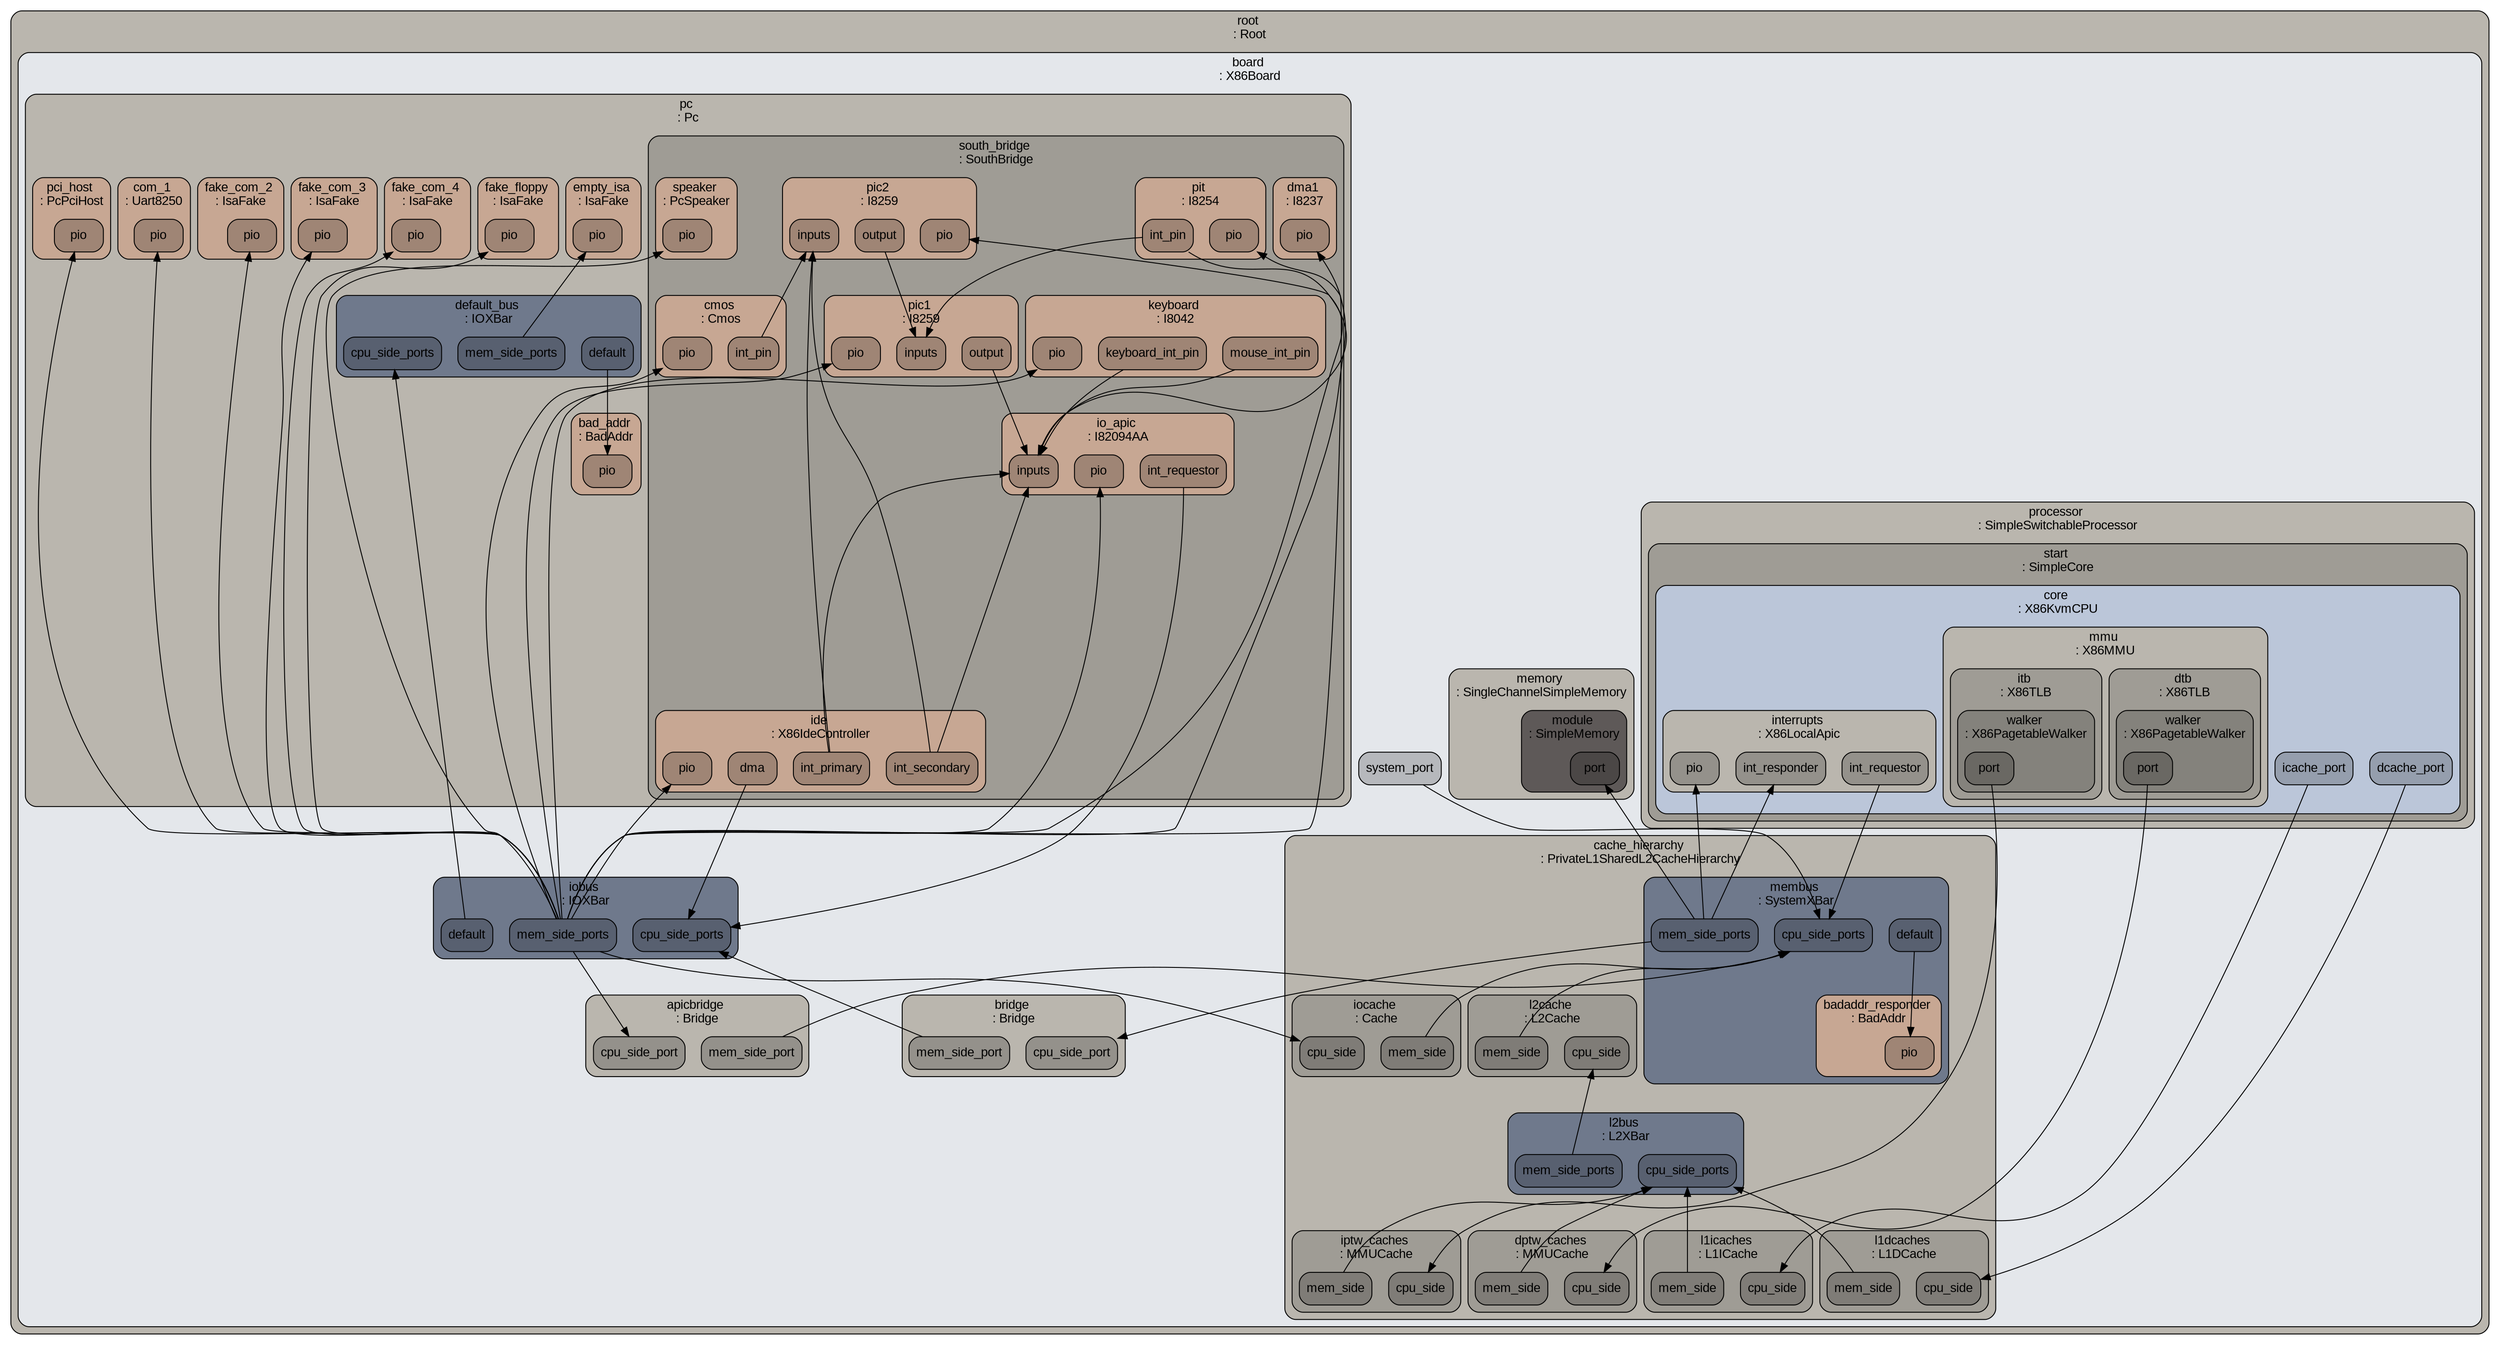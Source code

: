 digraph G {
ranksep="1.3";
subgraph cluster_root {
color="#000000";
fillcolor="#bab6ae";
fontcolor="#000000";
fontname=Arial;
fontsize=14;
label="root \n: Root";
shape=box;
style="rounded, filled";
tooltip="eventq_index&#61;0&#10;\full_system&#61;true&#10;\sim_quantum&#61;1000000000&#10;\time_sync_enable&#61;false&#10;\time_sync_period&#61;100000000000&#10;\time_sync_spin_threshold&#61;100000000";
subgraph cluster_board {
color="#000000";
fillcolor="#e4e7eb";
fontcolor="#000000";
fontname=Arial;
fontsize=14;
label="board \n: X86Board";
shape=box;
style="rounded, filled";
tooltip="auto_unlink_shared_backstore&#61;false&#10;\cache_line_size&#61;64&#10;\eventq_index&#61;0&#10;\exit_on_work_items&#61;true&#10;\init_param&#61;0&#10;\m5ops_base&#61;4294901760&#10;\mem_mode&#61;atomic_noncaching&#10;\mem_ranges&#61;0:3221225472 3221225472:3222274048&#10;\memories&#61;board.memory.module&#10;\mmap_using_noreserve&#61;false&#10;\multi_thread&#61;false&#10;\num_work_ids&#61;16&#10;\readfile&#61;output/bodytrack-small/bimodal/readfile&#10;\redirect_paths&#61;&#10;\shadow_rom_ranges&#61;&#10;\shared_backstore&#61;&#10;\symbolfile&#61;&#10;\thermal_components&#61;&#10;\thermal_model&#61;Null&#10;\work_begin_ckpt_count&#61;0&#10;\work_begin_cpu_id_exit&#61;-1&#10;\work_begin_exit_count&#61;0&#10;\work_cpus_ckpt_count&#61;0&#10;\work_end_ckpt_count&#61;0&#10;\work_end_exit_count&#61;0&#10;\work_item_id&#61;-1&#10;\workload&#61;board.workload";
board_system_port [color="#000000", fillcolor="#b6b8bc", fontcolor="#000000", fontname=Arial, fontsize=14, label=system_port, shape=box, style="rounded, filled"];
subgraph cluster_board_dvfs_handler {
color="#000000";
fillcolor="#bab6ae";
fontcolor="#000000";
fontname=Arial;
fontsize=14;
label="dvfs_handler \n: DVFSHandler";
shape=box;
style="rounded, filled";
tooltip="domains&#61;&#10;\enable&#61;false&#10;\eventq_index&#61;0&#10;\sys_clk_domain&#61;board.clk_domain&#10;\transition_latency&#61;100000000";
}

subgraph cluster_board_clk_domain {
color="#000000";
fillcolor="#bab6ae";
fontcolor="#000000";
fontname=Arial;
fontsize=14;
label="clk_domain \n: SrcClockDomain";
shape=box;
style="rounded, filled";
tooltip="clock&#61;313&#10;\domain_id&#61;-1&#10;\eventq_index&#61;0&#10;\init_perf_level&#61;0&#10;\voltage_domain&#61;board.clk_domain.voltage_domain";
subgraph cluster_board_clk_domain_voltage_domain {
color="#000000";
fillcolor="#9f9c95";
fontcolor="#000000";
fontname=Arial;
fontsize=14;
label="voltage_domain \n: VoltageDomain";
shape=box;
style="rounded, filled";
tooltip="eventq_index&#61;0&#10;\voltage&#61;1.0";
}

}

subgraph cluster_board_processor {
color="#000000";
fillcolor="#bab6ae";
fontcolor="#000000";
fontname=Arial;
fontsize=14;
label="processor \n: SimpleSwitchableProcessor";
shape=box;
style="rounded, filled";
tooltip="eventq_index&#61;0&#10;\thermal_domain&#61;Null";
subgraph cluster_board_processor_start {
color="#000000";
fillcolor="#9f9c95";
fontcolor="#000000";
fontname=Arial;
fontsize=14;
label="start \n: SimpleCore";
shape=box;
style="rounded, filled";
tooltip="eventq_index&#61;0&#10;\thermal_domain&#61;Null";
subgraph cluster_board_processor_start_core {
color="#000000";
fillcolor="#bbc6d9";
fontcolor="#000000";
fontname=Arial;
fontsize=14;
label="core \n: X86KvmCPU";
shape=box;
style="rounded, filled";
tooltip="alwaysSyncTC&#61;false&#10;\checker&#61;Null&#10;\clk_domain&#61;board.clk_domain&#10;\cpu_id&#61;0&#10;\decoder&#61;board.processor.start.core.decoder&#10;\do_checkpoint_insts&#61;true&#10;\do_statistics_insts&#61;true&#10;\eventq_index&#61;1&#10;\function_trace&#61;false&#10;\function_trace_start&#61;0&#10;\hostFactor&#61;1.0&#10;\hostFreq&#61;500&#10;\interrupts&#61;board.processor.start.core.interrupts&#10;\isa&#61;board.processor.start.core.isa&#10;\max_insts_all_threads&#61;0&#10;\max_insts_any_thread&#61;0&#10;\mmu&#61;board.processor.start.core.mmu&#10;\numThreads&#61;1&#10;\power_gating_on_idle&#61;false&#10;\power_model&#61;&#10;\power_state&#61;board.processor.start.core.power_state&#10;\progress_interval&#61;0&#10;\pwr_gating_latency&#61;300&#10;\simpoint_start_insts&#61;&#10;\socket_id&#61;0&#10;\switched_out&#61;false&#10;\syscallRetryLatency&#61;10000&#10;\system&#61;board&#10;\tracer&#61;board.processor.start.core.tracer&#10;\useCoalescedMMIO&#61;false&#10;\usePerfOverflow&#61;false&#10;\useXSave&#61;true&#10;\workload&#61;";
board_processor_start_core_icache_port [color="#000000", fillcolor="#959ead", fontcolor="#000000", fontname=Arial, fontsize=14, label=icache_port, shape=box, style="rounded, filled"];
board_processor_start_core_dcache_port [color="#000000", fillcolor="#959ead", fontcolor="#000000", fontname=Arial, fontsize=14, label=dcache_port, shape=box, style="rounded, filled"];
subgraph cluster_board_processor_start_core_mmu {
color="#000000";
fillcolor="#bab6ae";
fontcolor="#000000";
fontname=Arial;
fontsize=14;
label="mmu \n: X86MMU";
shape=box;
style="rounded, filled";
tooltip="dtb&#61;board.processor.start.core.mmu.dtb&#10;\eventq_index&#61;0&#10;\itb&#61;board.processor.start.core.mmu.itb";
subgraph cluster_board_processor_start_core_mmu_itb {
color="#000000";
fillcolor="#9f9c95";
fontcolor="#000000";
fontname=Arial;
fontsize=14;
label="itb \n: X86TLB";
shape=box;
style="rounded, filled";
tooltip="entry_type&#61;instruction&#10;\eventq_index&#61;0&#10;\next_level&#61;Null&#10;\size&#61;64&#10;\system&#61;board&#10;\walker&#61;board.processor.start.core.mmu.itb.walker";
subgraph cluster_board_processor_start_core_mmu_itb_walker {
color="#000000";
fillcolor="#84827c";
fontcolor="#000000";
fontname=Arial;
fontsize=14;
label="walker \n: X86PagetableWalker";
shape=box;
style="rounded, filled";
tooltip="clk_domain&#61;board.clk_domain&#10;\eventq_index&#61;0&#10;\num_squash_per_cycle&#61;4&#10;\power_model&#61;&#10;\power_state&#61;board.processor.start.core.mmu.itb.walker.power_state&#10;\system&#61;board";
board_processor_start_core_mmu_itb_walker_port [color="#000000", fillcolor="#6a6863", fontcolor="#000000", fontname=Arial, fontsize=14, label=port, shape=box, style="rounded, filled"];
subgraph cluster_board_processor_start_core_mmu_itb_walker_power_state {
color="#000000";
fillcolor="#6a6863";
fontcolor="#000000";
fontname=Arial;
fontsize=14;
label="power_state \n: PowerState";
shape=box;
style="rounded, filled";
tooltip="clk_gate_bins&#61;20&#10;\clk_gate_max&#61;1000000000000&#10;\clk_gate_min&#61;1000&#10;\default_state&#61;UNDEFINED&#10;\eventq_index&#61;0&#10;\leaders&#61;&#10;\possible_states&#61;";
}

}

}

subgraph cluster_board_processor_start_core_mmu_dtb {
color="#000000";
fillcolor="#9f9c95";
fontcolor="#000000";
fontname=Arial;
fontsize=14;
label="dtb \n: X86TLB";
shape=box;
style="rounded, filled";
tooltip="entry_type&#61;data&#10;\eventq_index&#61;0&#10;\next_level&#61;Null&#10;\size&#61;64&#10;\system&#61;board&#10;\walker&#61;board.processor.start.core.mmu.dtb.walker";
subgraph cluster_board_processor_start_core_mmu_dtb_walker {
color="#000000";
fillcolor="#84827c";
fontcolor="#000000";
fontname=Arial;
fontsize=14;
label="walker \n: X86PagetableWalker";
shape=box;
style="rounded, filled";
tooltip="clk_domain&#61;board.clk_domain&#10;\eventq_index&#61;0&#10;\num_squash_per_cycle&#61;4&#10;\power_model&#61;&#10;\power_state&#61;board.processor.start.core.mmu.dtb.walker.power_state&#10;\system&#61;board";
board_processor_start_core_mmu_dtb_walker_port [color="#000000", fillcolor="#6a6863", fontcolor="#000000", fontname=Arial, fontsize=14, label=port, shape=box, style="rounded, filled"];
subgraph cluster_board_processor_start_core_mmu_dtb_walker_power_state {
color="#000000";
fillcolor="#6a6863";
fontcolor="#000000";
fontname=Arial;
fontsize=14;
label="power_state \n: PowerState";
shape=box;
style="rounded, filled";
tooltip="clk_gate_bins&#61;20&#10;\clk_gate_max&#61;1000000000000&#10;\clk_gate_min&#61;1000&#10;\default_state&#61;UNDEFINED&#10;\eventq_index&#61;0&#10;\leaders&#61;&#10;\possible_states&#61;";
}

}

}

}

subgraph cluster_board_processor_start_core_tracer {
color="#000000";
fillcolor="#bab6ae";
fontcolor="#000000";
fontname=Arial;
fontsize=14;
label="tracer \n: ExeTracer";
shape=box;
style="rounded, filled";
tooltip="eventq_index&#61;0";
}

subgraph cluster_board_processor_start_core_power_state {
color="#000000";
fillcolor="#bab6ae";
fontcolor="#000000";
fontname=Arial;
fontsize=14;
label="power_state \n: PowerState";
shape=box;
style="rounded, filled";
tooltip="clk_gate_bins&#61;20&#10;\clk_gate_max&#61;1000000000000&#10;\clk_gate_min&#61;1000&#10;\default_state&#61;UNDEFINED&#10;\eventq_index&#61;0&#10;\leaders&#61;&#10;\possible_states&#61;ON CLK_GATED OFF";
}

subgraph cluster_board_processor_start_core_isa {
color="#000000";
fillcolor="#bab6ae";
fontcolor="#000000";
fontname=Arial;
fontsize=14;
label="isa \n: X86ISA";
shape=box;
style="rounded, filled";
tooltip="eventq_index&#61;0&#10;\vendor_string&#61;HygonGenuine";
}

subgraph cluster_board_processor_start_core_decoder {
color="#000000";
fillcolor="#bab6ae";
fontcolor="#000000";
fontname=Arial;
fontsize=14;
label="decoder \n: X86Decoder";
shape=box;
style="rounded, filled";
tooltip="eventq_index&#61;0&#10;\isa&#61;board.processor.start.core.isa";
}

subgraph cluster_board_processor_start_core_interrupts {
color="#000000";
fillcolor="#bab6ae";
fontcolor="#000000";
fontname=Arial;
fontsize=14;
label="interrupts \n: X86LocalApic";
shape=box;
style="rounded, filled";
tooltip="clk_domain&#61;board.processor.start.core.interrupts.clk_domain&#10;\eventq_index&#61;0&#10;\int_latency&#61;1000&#10;\pio_latency&#61;100000&#10;\system&#61;board";
board_processor_start_core_interrupts_int_requestor [color="#000000", fillcolor="#94918b", fontcolor="#000000", fontname=Arial, fontsize=14, label=int_requestor, shape=box, style="rounded, filled"];
board_processor_start_core_interrupts_int_responder [color="#000000", fillcolor="#94918b", fontcolor="#000000", fontname=Arial, fontsize=14, label=int_responder, shape=box, style="rounded, filled"];
board_processor_start_core_interrupts_pio [color="#000000", fillcolor="#94918b", fontcolor="#000000", fontname=Arial, fontsize=14, label=pio, shape=box, style="rounded, filled"];
subgraph cluster_board_processor_start_core_interrupts_clk_domain {
color="#000000";
fillcolor="#9f9c95";
fontcolor="#000000";
fontname=Arial;
fontsize=14;
label="clk_domain \n: DerivedClockDomain";
shape=box;
style="rounded, filled";
tooltip="clk_divider&#61;16&#10;\clk_domain&#61;board.clk_domain&#10;\eventq_index&#61;0";
}

}

}

}

subgraph cluster_board_processor_switch {
color="#000000";
fillcolor="#9f9c95";
fontcolor="#000000";
fontname=Arial;
fontsize=14;
label="switch \n: SimpleCore";
shape=box;
style="rounded, filled";
tooltip="eventq_index&#61;0&#10;\thermal_domain&#61;Null";
subgraph cluster_board_processor_switch_core {
color="#000000";
fillcolor="#bbc6d9";
fontcolor="#000000";
fontname=Arial;
fontsize=14;
label="core \n: X86O3CPU";
shape=box;
style="rounded, filled";
tooltip="LFSTSize&#61;1024&#10;\LQEntries&#61;32&#10;\LSQCheckLoads&#61;true&#10;\LSQDepCheckShift&#61;4&#10;\SQEntries&#61;32&#10;\SSITSize&#61;1024&#10;\activity&#61;0&#10;\backComSize&#61;5&#10;\branchPred&#61;board.processor.switch.core.branchPred&#10;\cacheLoadPorts&#61;200&#10;\cacheStorePorts&#61;200&#10;\checker&#61;Null&#10;\clk_domain&#61;board.clk_domain&#10;\commitToDecodeDelay&#61;1&#10;\commitToFetchDelay&#61;1&#10;\commitToIEWDelay&#61;1&#10;\commitToRenameDelay&#61;1&#10;\commitWidth&#61;8&#10;\cpu_id&#61;0&#10;\decodeToFetchDelay&#61;1&#10;\decodeToRenameDelay&#61;1&#10;\decodeWidth&#61;8&#10;\decoder&#61;board.processor.switch.core.decoder&#10;\dispatchWidth&#61;8&#10;\do_checkpoint_insts&#61;true&#10;\do_statistics_insts&#61;true&#10;\eventq_index&#61;0&#10;\fetchBufferSize&#61;64&#10;\fetchQueueSize&#61;32&#10;\fetchToDecodeDelay&#61;1&#10;\fetchTrapLatency&#61;1&#10;\fetchWidth&#61;8&#10;\forwardComSize&#61;5&#10;\fuPool&#61;board.processor.switch.core.fuPool&#10;\function_trace&#61;false&#10;\function_trace_start&#61;0&#10;\iewToCommitDelay&#61;1&#10;\iewToDecodeDelay&#61;1&#10;\iewToFetchDelay&#61;1&#10;\iewToRenameDelay&#61;1&#10;\interrupts&#61;&#10;\isa&#61;board.processor.switch.core.isa&#10;\issueToExecuteDelay&#61;1&#10;\issueWidth&#61;8&#10;\max_insts_all_threads&#61;0&#10;\max_insts_any_thread&#61;0&#10;\mmu&#61;board.processor.switch.core.mmu&#10;\needsTSO&#61;true&#10;\numIQEntries&#61;64&#10;\numPhysCCRegs&#61;1280&#10;\numPhysFloatRegs&#61;256&#10;\numPhysIntRegs&#61;256&#10;\numPhysMatRegs&#61;2&#10;\numPhysVecPredRegs&#61;32&#10;\numPhysVecRegs&#61;256&#10;\numROBEntries&#61;192&#10;\numRobs&#61;1&#10;\numThreads&#61;1&#10;\power_gating_on_idle&#61;false&#10;\power_model&#61;&#10;\power_state&#61;board.processor.switch.core.power_state&#10;\progress_interval&#61;0&#10;\pwr_gating_latency&#61;300&#10;\renameToDecodeDelay&#61;1&#10;\renameToFetchDelay&#61;1&#10;\renameToIEWDelay&#61;2&#10;\renameToROBDelay&#61;1&#10;\renameWidth&#61;8&#10;\simpoint_start_insts&#61;&#10;\smtCommitPolicy&#61;RoundRobin&#10;\smtFetchPolicy&#61;RoundRobin&#10;\smtIQPolicy&#61;Partitioned&#10;\smtIQThreshold&#61;100&#10;\smtLSQPolicy&#61;Partitioned&#10;\smtLSQThreshold&#61;100&#10;\smtNumFetchingThreads&#61;1&#10;\smtROBPolicy&#61;Partitioned&#10;\smtROBThreshold&#61;100&#10;\socket_id&#61;0&#10;\squashWidth&#61;8&#10;\store_set_clear_period&#61;250000&#10;\switched_out&#61;true&#10;\syscallRetryLatency&#61;10000&#10;\system&#61;board&#10;\tracer&#61;board.processor.switch.core.tracer&#10;\trapLatency&#61;13&#10;\wbWidth&#61;8&#10;\workload&#61;";
subgraph cluster_board_processor_switch_core_mmu {
color="#000000";
fillcolor="#bab6ae";
fontcolor="#000000";
fontname=Arial;
fontsize=14;
label="mmu \n: X86MMU";
shape=box;
style="rounded, filled";
tooltip="dtb&#61;board.processor.switch.core.mmu.dtb&#10;\eventq_index&#61;0&#10;\itb&#61;board.processor.switch.core.mmu.itb";
subgraph cluster_board_processor_switch_core_mmu_itb {
color="#000000";
fillcolor="#9f9c95";
fontcolor="#000000";
fontname=Arial;
fontsize=14;
label="itb \n: X86TLB";
shape=box;
style="rounded, filled";
tooltip="entry_type&#61;instruction&#10;\eventq_index&#61;0&#10;\next_level&#61;Null&#10;\size&#61;64&#10;\system&#61;board&#10;\walker&#61;board.processor.switch.core.mmu.itb.walker";
subgraph cluster_board_processor_switch_core_mmu_itb_walker {
color="#000000";
fillcolor="#84827c";
fontcolor="#000000";
fontname=Arial;
fontsize=14;
label="walker \n: X86PagetableWalker";
shape=box;
style="rounded, filled";
tooltip="clk_domain&#61;board.clk_domain&#10;\eventq_index&#61;0&#10;\num_squash_per_cycle&#61;4&#10;\power_model&#61;&#10;\power_state&#61;board.processor.switch.core.mmu.itb.walker.power_state&#10;\system&#61;board";
subgraph cluster_board_processor_switch_core_mmu_itb_walker_power_state {
color="#000000";
fillcolor="#6a6863";
fontcolor="#000000";
fontname=Arial;
fontsize=14;
label="power_state \n: PowerState";
shape=box;
style="rounded, filled";
tooltip="clk_gate_bins&#61;20&#10;\clk_gate_max&#61;1000000000000&#10;\clk_gate_min&#61;1000&#10;\default_state&#61;UNDEFINED&#10;\eventq_index&#61;0&#10;\leaders&#61;&#10;\possible_states&#61;";
}

}

}

subgraph cluster_board_processor_switch_core_mmu_dtb {
color="#000000";
fillcolor="#9f9c95";
fontcolor="#000000";
fontname=Arial;
fontsize=14;
label="dtb \n: X86TLB";
shape=box;
style="rounded, filled";
tooltip="entry_type&#61;data&#10;\eventq_index&#61;0&#10;\next_level&#61;Null&#10;\size&#61;64&#10;\system&#61;board&#10;\walker&#61;board.processor.switch.core.mmu.dtb.walker";
subgraph cluster_board_processor_switch_core_mmu_dtb_walker {
color="#000000";
fillcolor="#84827c";
fontcolor="#000000";
fontname=Arial;
fontsize=14;
label="walker \n: X86PagetableWalker";
shape=box;
style="rounded, filled";
tooltip="clk_domain&#61;board.clk_domain&#10;\eventq_index&#61;0&#10;\num_squash_per_cycle&#61;4&#10;\power_model&#61;&#10;\power_state&#61;board.processor.switch.core.mmu.dtb.walker.power_state&#10;\system&#61;board";
subgraph cluster_board_processor_switch_core_mmu_dtb_walker_power_state {
color="#000000";
fillcolor="#6a6863";
fontcolor="#000000";
fontname=Arial;
fontsize=14;
label="power_state \n: PowerState";
shape=box;
style="rounded, filled";
tooltip="clk_gate_bins&#61;20&#10;\clk_gate_max&#61;1000000000000&#10;\clk_gate_min&#61;1000&#10;\default_state&#61;UNDEFINED&#10;\eventq_index&#61;0&#10;\leaders&#61;&#10;\possible_states&#61;";
}

}

}

}

subgraph cluster_board_processor_switch_core_fuPool {
color="#000000";
fillcolor="#bab6ae";
fontcolor="#000000";
fontname=Arial;
fontsize=14;
label="fuPool \n: DefaultX86FUPool";
shape=box;
style="rounded, filled";
tooltip="FUList&#61;board.processor.switch.core.fuPool.FUList0 board.processor.switch.core.fuPool.FUList1 board.processor.switch.core.fuPool.FUList2 board.processor.switch.core.fuPool.FUList3 board.processor.switch.core.fuPool.FUList4 board.processor.switch.core.fuPool.FUList5 board.processor.switch.core.fuPool.FUList6 board.processor.switch.core.fuPool.FUList7 board.processor.switch.core.fuPool.FUList8 board.processor.switch.core.fuPool.FUList9&#10;\eventq_index&#61;0";
subgraph cluster_board_processor_switch_core_fuPool_FUList0 {
color="#000000";
fillcolor="#9f9c95";
fontcolor="#000000";
fontname=Arial;
fontsize=14;
label="FUList0 \n: IntALU";
shape=box;
style="rounded, filled";
tooltip="count&#61;6&#10;\eventq_index&#61;0&#10;\opList&#61;board.processor.switch.core.fuPool.FUList0.opList";
subgraph cluster_board_processor_switch_core_fuPool_FUList0_opList {
color="#000000";
fillcolor="#84827c";
fontcolor="#000000";
fontname=Arial;
fontsize=14;
label="opList \n: OpDesc";
shape=box;
style="rounded, filled";
tooltip="eventq_index&#61;0&#10;\opClass&#61;IntAlu&#10;\opLat&#61;1&#10;\pipelined&#61;true";
}

}

subgraph cluster_board_processor_switch_core_fuPool_FUList1 {
color="#000000";
fillcolor="#9f9c95";
fontcolor="#000000";
fontname=Arial;
fontsize=14;
label="FUList1 \n: X86IntMultDiv";
shape=box;
style="rounded, filled";
tooltip="count&#61;2&#10;\eventq_index&#61;0&#10;\opList&#61;board.processor.switch.core.fuPool.FUList1.opList0 board.processor.switch.core.fuPool.FUList1.opList1";
subgraph cluster_board_processor_switch_core_fuPool_FUList1_opList0 {
color="#000000";
fillcolor="#84827c";
fontcolor="#000000";
fontname=Arial;
fontsize=14;
label="opList0 \n: OpDesc";
shape=box;
style="rounded, filled";
tooltip="eventq_index&#61;0&#10;\opClass&#61;IntMult&#10;\opLat&#61;3&#10;\pipelined&#61;true";
}

subgraph cluster_board_processor_switch_core_fuPool_FUList1_opList1 {
color="#000000";
fillcolor="#84827c";
fontcolor="#000000";
fontname=Arial;
fontsize=14;
label="opList1 \n: OpDesc";
shape=box;
style="rounded, filled";
tooltip="eventq_index&#61;0&#10;\opClass&#61;IntDiv&#10;\opLat&#61;1&#10;\pipelined&#61;false";
}

}

subgraph cluster_board_processor_switch_core_fuPool_FUList2 {
color="#000000";
fillcolor="#9f9c95";
fontcolor="#000000";
fontname=Arial;
fontsize=14;
label="FUList2 \n: FP_ALU";
shape=box;
style="rounded, filled";
tooltip="count&#61;4&#10;\eventq_index&#61;0&#10;\opList&#61;board.processor.switch.core.fuPool.FUList2.opList0 board.processor.switch.core.fuPool.FUList2.opList1 board.processor.switch.core.fuPool.FUList2.opList2";
subgraph cluster_board_processor_switch_core_fuPool_FUList2_opList0 {
color="#000000";
fillcolor="#84827c";
fontcolor="#000000";
fontname=Arial;
fontsize=14;
label="opList0 \n: OpDesc";
shape=box;
style="rounded, filled";
tooltip="eventq_index&#61;0&#10;\opClass&#61;FloatAdd&#10;\opLat&#61;2&#10;\pipelined&#61;true";
}

subgraph cluster_board_processor_switch_core_fuPool_FUList2_opList1 {
color="#000000";
fillcolor="#84827c";
fontcolor="#000000";
fontname=Arial;
fontsize=14;
label="opList1 \n: OpDesc";
shape=box;
style="rounded, filled";
tooltip="eventq_index&#61;0&#10;\opClass&#61;FloatCmp&#10;\opLat&#61;2&#10;\pipelined&#61;true";
}

subgraph cluster_board_processor_switch_core_fuPool_FUList2_opList2 {
color="#000000";
fillcolor="#84827c";
fontcolor="#000000";
fontname=Arial;
fontsize=14;
label="opList2 \n: OpDesc";
shape=box;
style="rounded, filled";
tooltip="eventq_index&#61;0&#10;\opClass&#61;FloatCvt&#10;\opLat&#61;2&#10;\pipelined&#61;true";
}

}

subgraph cluster_board_processor_switch_core_fuPool_FUList3 {
color="#000000";
fillcolor="#9f9c95";
fontcolor="#000000";
fontname=Arial;
fontsize=14;
label="FUList3 \n: FP_MultDiv";
shape=box;
style="rounded, filled";
tooltip="count&#61;2&#10;\eventq_index&#61;0&#10;\opList&#61;board.processor.switch.core.fuPool.FUList3.opList0 board.processor.switch.core.fuPool.FUList3.opList1 board.processor.switch.core.fuPool.FUList3.opList2 board.processor.switch.core.fuPool.FUList3.opList3 board.processor.switch.core.fuPool.FUList3.opList4";
subgraph cluster_board_processor_switch_core_fuPool_FUList3_opList0 {
color="#000000";
fillcolor="#84827c";
fontcolor="#000000";
fontname=Arial;
fontsize=14;
label="opList0 \n: OpDesc";
shape=box;
style="rounded, filled";
tooltip="eventq_index&#61;0&#10;\opClass&#61;FloatMult&#10;\opLat&#61;4&#10;\pipelined&#61;true";
}

subgraph cluster_board_processor_switch_core_fuPool_FUList3_opList1 {
color="#000000";
fillcolor="#84827c";
fontcolor="#000000";
fontname=Arial;
fontsize=14;
label="opList1 \n: OpDesc";
shape=box;
style="rounded, filled";
tooltip="eventq_index&#61;0&#10;\opClass&#61;FloatMultAcc&#10;\opLat&#61;5&#10;\pipelined&#61;true";
}

subgraph cluster_board_processor_switch_core_fuPool_FUList3_opList2 {
color="#000000";
fillcolor="#84827c";
fontcolor="#000000";
fontname=Arial;
fontsize=14;
label="opList2 \n: OpDesc";
shape=box;
style="rounded, filled";
tooltip="eventq_index&#61;0&#10;\opClass&#61;FloatMisc&#10;\opLat&#61;3&#10;\pipelined&#61;true";
}

subgraph cluster_board_processor_switch_core_fuPool_FUList3_opList3 {
color="#000000";
fillcolor="#84827c";
fontcolor="#000000";
fontname=Arial;
fontsize=14;
label="opList3 \n: OpDesc";
shape=box;
style="rounded, filled";
tooltip="eventq_index&#61;0&#10;\opClass&#61;FloatDiv&#10;\opLat&#61;12&#10;\pipelined&#61;false";
}

subgraph cluster_board_processor_switch_core_fuPool_FUList3_opList4 {
color="#000000";
fillcolor="#84827c";
fontcolor="#000000";
fontname=Arial;
fontsize=14;
label="opList4 \n: OpDesc";
shape=box;
style="rounded, filled";
tooltip="eventq_index&#61;0&#10;\opClass&#61;FloatSqrt&#10;\opLat&#61;24&#10;\pipelined&#61;false";
}

}

subgraph cluster_board_processor_switch_core_fuPool_FUList4 {
color="#000000";
fillcolor="#9f9c95";
fontcolor="#000000";
fontname=Arial;
fontsize=14;
label="FUList4 \n: ReadPort";
shape=box;
style="rounded, filled";
tooltip="count&#61;0&#10;\eventq_index&#61;0&#10;\opList&#61;board.processor.switch.core.fuPool.FUList4.opList0 board.processor.switch.core.fuPool.FUList4.opList1";
subgraph cluster_board_processor_switch_core_fuPool_FUList4_opList0 {
color="#000000";
fillcolor="#84827c";
fontcolor="#000000";
fontname=Arial;
fontsize=14;
label="opList0 \n: OpDesc";
shape=box;
style="rounded, filled";
tooltip="eventq_index&#61;0&#10;\opClass&#61;MemRead&#10;\opLat&#61;1&#10;\pipelined&#61;true";
}

subgraph cluster_board_processor_switch_core_fuPool_FUList4_opList1 {
color="#000000";
fillcolor="#84827c";
fontcolor="#000000";
fontname=Arial;
fontsize=14;
label="opList1 \n: OpDesc";
shape=box;
style="rounded, filled";
tooltip="eventq_index&#61;0&#10;\opClass&#61;FloatMemRead&#10;\opLat&#61;1&#10;\pipelined&#61;true";
}

}

subgraph cluster_board_processor_switch_core_fuPool_FUList5 {
color="#000000";
fillcolor="#9f9c95";
fontcolor="#000000";
fontname=Arial;
fontsize=14;
label="FUList5 \n: SIMD_Unit";
shape=box;
style="rounded, filled";
tooltip="count&#61;4&#10;\eventq_index&#61;0&#10;\opList&#61;board.processor.switch.core.fuPool.FUList5.opList00 board.processor.switch.core.fuPool.FUList5.opList01 board.processor.switch.core.fuPool.FUList5.opList02 board.processor.switch.core.fuPool.FUList5.opList03 board.processor.switch.core.fuPool.FUList5.opList04 board.processor.switch.core.fuPool.FUList5.opList05 board.processor.switch.core.fuPool.FUList5.opList06 board.processor.switch.core.fuPool.FUList5.opList07 board.processor.switch.core.fuPool.FUList5.opList08 board.processor.switch.core.fuPool.FUList5.opList09 board.processor.switch.core.fuPool.FUList5.opList10 board.processor.switch.core.fuPool.FUList5.opList11 board.processor.switch.core.fuPool.FUList5.opList12 board.processor.switch.core.fuPool.FUList5.opList13 board.processor.switch.core.fuPool.FUList5.opList14 board.processor.switch.core.fuPool.FUList5.opList15 board.processor.switch.core.fuPool.FUList5.opList16 board.processor.switch.core.fuPool.FUList5.opList17 board.processor.switch.core.fuPool.FUList5.opList18 board.processor.switch.core.fuPool.FUList5.opList19 board.processor.switch.core.fuPool.FUList5.opList20 board.processor.switch.core.fuPool.FUList5.opList21 board.processor.switch.core.fuPool.FUList5.opList22 board.processor.switch.core.fuPool.FUList5.opList23 board.processor.switch.core.fuPool.FUList5.opList24 board.processor.switch.core.fuPool.FUList5.opList25 board.processor.switch.core.fuPool.FUList5.opList26 board.processor.switch.core.fuPool.FUList5.opList27";
subgraph cluster_board_processor_switch_core_fuPool_FUList5_opList00 {
color="#000000";
fillcolor="#84827c";
fontcolor="#000000";
fontname=Arial;
fontsize=14;
label="opList00 \n: OpDesc";
shape=box;
style="rounded, filled";
tooltip="eventq_index&#61;0&#10;\opClass&#61;SimdAdd&#10;\opLat&#61;1&#10;\pipelined&#61;true";
}

subgraph cluster_board_processor_switch_core_fuPool_FUList5_opList01 {
color="#000000";
fillcolor="#84827c";
fontcolor="#000000";
fontname=Arial;
fontsize=14;
label="opList01 \n: OpDesc";
shape=box;
style="rounded, filled";
tooltip="eventq_index&#61;0&#10;\opClass&#61;SimdAddAcc&#10;\opLat&#61;1&#10;\pipelined&#61;true";
}

subgraph cluster_board_processor_switch_core_fuPool_FUList5_opList02 {
color="#000000";
fillcolor="#84827c";
fontcolor="#000000";
fontname=Arial;
fontsize=14;
label="opList02 \n: OpDesc";
shape=box;
style="rounded, filled";
tooltip="eventq_index&#61;0&#10;\opClass&#61;SimdAlu&#10;\opLat&#61;1&#10;\pipelined&#61;true";
}

subgraph cluster_board_processor_switch_core_fuPool_FUList5_opList03 {
color="#000000";
fillcolor="#84827c";
fontcolor="#000000";
fontname=Arial;
fontsize=14;
label="opList03 \n: OpDesc";
shape=box;
style="rounded, filled";
tooltip="eventq_index&#61;0&#10;\opClass&#61;SimdCmp&#10;\opLat&#61;1&#10;\pipelined&#61;true";
}

subgraph cluster_board_processor_switch_core_fuPool_FUList5_opList04 {
color="#000000";
fillcolor="#84827c";
fontcolor="#000000";
fontname=Arial;
fontsize=14;
label="opList04 \n: OpDesc";
shape=box;
style="rounded, filled";
tooltip="eventq_index&#61;0&#10;\opClass&#61;SimdCvt&#10;\opLat&#61;1&#10;\pipelined&#61;true";
}

subgraph cluster_board_processor_switch_core_fuPool_FUList5_opList05 {
color="#000000";
fillcolor="#84827c";
fontcolor="#000000";
fontname=Arial;
fontsize=14;
label="opList05 \n: OpDesc";
shape=box;
style="rounded, filled";
tooltip="eventq_index&#61;0&#10;\opClass&#61;SimdMisc&#10;\opLat&#61;1&#10;\pipelined&#61;true";
}

subgraph cluster_board_processor_switch_core_fuPool_FUList5_opList06 {
color="#000000";
fillcolor="#84827c";
fontcolor="#000000";
fontname=Arial;
fontsize=14;
label="opList06 \n: OpDesc";
shape=box;
style="rounded, filled";
tooltip="eventq_index&#61;0&#10;\opClass&#61;SimdMult&#10;\opLat&#61;1&#10;\pipelined&#61;true";
}

subgraph cluster_board_processor_switch_core_fuPool_FUList5_opList07 {
color="#000000";
fillcolor="#84827c";
fontcolor="#000000";
fontname=Arial;
fontsize=14;
label="opList07 \n: OpDesc";
shape=box;
style="rounded, filled";
tooltip="eventq_index&#61;0&#10;\opClass&#61;SimdMultAcc&#10;\opLat&#61;1&#10;\pipelined&#61;true";
}

subgraph cluster_board_processor_switch_core_fuPool_FUList5_opList08 {
color="#000000";
fillcolor="#84827c";
fontcolor="#000000";
fontname=Arial;
fontsize=14;
label="opList08 \n: OpDesc";
shape=box;
style="rounded, filled";
tooltip="eventq_index&#61;0&#10;\opClass&#61;SimdMatMultAcc&#10;\opLat&#61;1&#10;\pipelined&#61;true";
}

subgraph cluster_board_processor_switch_core_fuPool_FUList5_opList09 {
color="#000000";
fillcolor="#84827c";
fontcolor="#000000";
fontname=Arial;
fontsize=14;
label="opList09 \n: OpDesc";
shape=box;
style="rounded, filled";
tooltip="eventq_index&#61;0&#10;\opClass&#61;SimdShift&#10;\opLat&#61;1&#10;\pipelined&#61;true";
}

subgraph cluster_board_processor_switch_core_fuPool_FUList5_opList10 {
color="#000000";
fillcolor="#84827c";
fontcolor="#000000";
fontname=Arial;
fontsize=14;
label="opList10 \n: OpDesc";
shape=box;
style="rounded, filled";
tooltip="eventq_index&#61;0&#10;\opClass&#61;SimdShiftAcc&#10;\opLat&#61;1&#10;\pipelined&#61;true";
}

subgraph cluster_board_processor_switch_core_fuPool_FUList5_opList11 {
color="#000000";
fillcolor="#84827c";
fontcolor="#000000";
fontname=Arial;
fontsize=14;
label="opList11 \n: OpDesc";
shape=box;
style="rounded, filled";
tooltip="eventq_index&#61;0&#10;\opClass&#61;SimdDiv&#10;\opLat&#61;1&#10;\pipelined&#61;true";
}

subgraph cluster_board_processor_switch_core_fuPool_FUList5_opList12 {
color="#000000";
fillcolor="#84827c";
fontcolor="#000000";
fontname=Arial;
fontsize=14;
label="opList12 \n: OpDesc";
shape=box;
style="rounded, filled";
tooltip="eventq_index&#61;0&#10;\opClass&#61;SimdSqrt&#10;\opLat&#61;1&#10;\pipelined&#61;true";
}

subgraph cluster_board_processor_switch_core_fuPool_FUList5_opList13 {
color="#000000";
fillcolor="#84827c";
fontcolor="#000000";
fontname=Arial;
fontsize=14;
label="opList13 \n: OpDesc";
shape=box;
style="rounded, filled";
tooltip="eventq_index&#61;0&#10;\opClass&#61;SimdFloatAdd&#10;\opLat&#61;1&#10;\pipelined&#61;true";
}

subgraph cluster_board_processor_switch_core_fuPool_FUList5_opList14 {
color="#000000";
fillcolor="#84827c";
fontcolor="#000000";
fontname=Arial;
fontsize=14;
label="opList14 \n: OpDesc";
shape=box;
style="rounded, filled";
tooltip="eventq_index&#61;0&#10;\opClass&#61;SimdFloatAlu&#10;\opLat&#61;1&#10;\pipelined&#61;true";
}

subgraph cluster_board_processor_switch_core_fuPool_FUList5_opList15 {
color="#000000";
fillcolor="#84827c";
fontcolor="#000000";
fontname=Arial;
fontsize=14;
label="opList15 \n: OpDesc";
shape=box;
style="rounded, filled";
tooltip="eventq_index&#61;0&#10;\opClass&#61;SimdFloatCmp&#10;\opLat&#61;1&#10;\pipelined&#61;true";
}

subgraph cluster_board_processor_switch_core_fuPool_FUList5_opList16 {
color="#000000";
fillcolor="#84827c";
fontcolor="#000000";
fontname=Arial;
fontsize=14;
label="opList16 \n: OpDesc";
shape=box;
style="rounded, filled";
tooltip="eventq_index&#61;0&#10;\opClass&#61;SimdFloatCvt&#10;\opLat&#61;1&#10;\pipelined&#61;true";
}

subgraph cluster_board_processor_switch_core_fuPool_FUList5_opList17 {
color="#000000";
fillcolor="#84827c";
fontcolor="#000000";
fontname=Arial;
fontsize=14;
label="opList17 \n: OpDesc";
shape=box;
style="rounded, filled";
tooltip="eventq_index&#61;0&#10;\opClass&#61;SimdFloatDiv&#10;\opLat&#61;1&#10;\pipelined&#61;true";
}

subgraph cluster_board_processor_switch_core_fuPool_FUList5_opList18 {
color="#000000";
fillcolor="#84827c";
fontcolor="#000000";
fontname=Arial;
fontsize=14;
label="opList18 \n: OpDesc";
shape=box;
style="rounded, filled";
tooltip="eventq_index&#61;0&#10;\opClass&#61;SimdFloatMisc&#10;\opLat&#61;1&#10;\pipelined&#61;true";
}

subgraph cluster_board_processor_switch_core_fuPool_FUList5_opList19 {
color="#000000";
fillcolor="#84827c";
fontcolor="#000000";
fontname=Arial;
fontsize=14;
label="opList19 \n: OpDesc";
shape=box;
style="rounded, filled";
tooltip="eventq_index&#61;0&#10;\opClass&#61;SimdFloatMult&#10;\opLat&#61;1&#10;\pipelined&#61;true";
}

subgraph cluster_board_processor_switch_core_fuPool_FUList5_opList20 {
color="#000000";
fillcolor="#84827c";
fontcolor="#000000";
fontname=Arial;
fontsize=14;
label="opList20 \n: OpDesc";
shape=box;
style="rounded, filled";
tooltip="eventq_index&#61;0&#10;\opClass&#61;SimdFloatMultAcc&#10;\opLat&#61;1&#10;\pipelined&#61;true";
}

subgraph cluster_board_processor_switch_core_fuPool_FUList5_opList21 {
color="#000000";
fillcolor="#84827c";
fontcolor="#000000";
fontname=Arial;
fontsize=14;
label="opList21 \n: OpDesc";
shape=box;
style="rounded, filled";
tooltip="eventq_index&#61;0&#10;\opClass&#61;SimdFloatMatMultAcc&#10;\opLat&#61;1&#10;\pipelined&#61;true";
}

subgraph cluster_board_processor_switch_core_fuPool_FUList5_opList22 {
color="#000000";
fillcolor="#84827c";
fontcolor="#000000";
fontname=Arial;
fontsize=14;
label="opList22 \n: OpDesc";
shape=box;
style="rounded, filled";
tooltip="eventq_index&#61;0&#10;\opClass&#61;SimdFloatSqrt&#10;\opLat&#61;1&#10;\pipelined&#61;true";
}

subgraph cluster_board_processor_switch_core_fuPool_FUList5_opList23 {
color="#000000";
fillcolor="#84827c";
fontcolor="#000000";
fontname=Arial;
fontsize=14;
label="opList23 \n: OpDesc";
shape=box;
style="rounded, filled";
tooltip="eventq_index&#61;0&#10;\opClass&#61;SimdReduceAdd&#10;\opLat&#61;1&#10;\pipelined&#61;true";
}

subgraph cluster_board_processor_switch_core_fuPool_FUList5_opList24 {
color="#000000";
fillcolor="#84827c";
fontcolor="#000000";
fontname=Arial;
fontsize=14;
label="opList24 \n: OpDesc";
shape=box;
style="rounded, filled";
tooltip="eventq_index&#61;0&#10;\opClass&#61;SimdReduceAlu&#10;\opLat&#61;1&#10;\pipelined&#61;true";
}

subgraph cluster_board_processor_switch_core_fuPool_FUList5_opList25 {
color="#000000";
fillcolor="#84827c";
fontcolor="#000000";
fontname=Arial;
fontsize=14;
label="opList25 \n: OpDesc";
shape=box;
style="rounded, filled";
tooltip="eventq_index&#61;0&#10;\opClass&#61;SimdReduceCmp&#10;\opLat&#61;1&#10;\pipelined&#61;true";
}

subgraph cluster_board_processor_switch_core_fuPool_FUList5_opList26 {
color="#000000";
fillcolor="#84827c";
fontcolor="#000000";
fontname=Arial;
fontsize=14;
label="opList26 \n: OpDesc";
shape=box;
style="rounded, filled";
tooltip="eventq_index&#61;0&#10;\opClass&#61;SimdFloatReduceAdd&#10;\opLat&#61;1&#10;\pipelined&#61;true";
}

subgraph cluster_board_processor_switch_core_fuPool_FUList5_opList27 {
color="#000000";
fillcolor="#84827c";
fontcolor="#000000";
fontname=Arial;
fontsize=14;
label="opList27 \n: OpDesc";
shape=box;
style="rounded, filled";
tooltip="eventq_index&#61;0&#10;\opClass&#61;SimdFloatReduceCmp&#10;\opLat&#61;1&#10;\pipelined&#61;true";
}

}

subgraph cluster_board_processor_switch_core_fuPool_FUList6 {
color="#000000";
fillcolor="#9f9c95";
fontcolor="#000000";
fontname=Arial;
fontsize=14;
label="FUList6 \n: PredALU";
shape=box;
style="rounded, filled";
tooltip="count&#61;1&#10;\eventq_index&#61;0&#10;\opList&#61;board.processor.switch.core.fuPool.FUList6.opList";
subgraph cluster_board_processor_switch_core_fuPool_FUList6_opList {
color="#000000";
fillcolor="#84827c";
fontcolor="#000000";
fontname=Arial;
fontsize=14;
label="opList \n: OpDesc";
shape=box;
style="rounded, filled";
tooltip="eventq_index&#61;0&#10;\opClass&#61;SimdPredAlu&#10;\opLat&#61;1&#10;\pipelined&#61;true";
}

}

subgraph cluster_board_processor_switch_core_fuPool_FUList7 {
color="#000000";
fillcolor="#9f9c95";
fontcolor="#000000";
fontname=Arial;
fontsize=14;
label="FUList7 \n: WritePort";
shape=box;
style="rounded, filled";
tooltip="count&#61;0&#10;\eventq_index&#61;0&#10;\opList&#61;board.processor.switch.core.fuPool.FUList7.opList0 board.processor.switch.core.fuPool.FUList7.opList1";
subgraph cluster_board_processor_switch_core_fuPool_FUList7_opList0 {
color="#000000";
fillcolor="#84827c";
fontcolor="#000000";
fontname=Arial;
fontsize=14;
label="opList0 \n: OpDesc";
shape=box;
style="rounded, filled";
tooltip="eventq_index&#61;0&#10;\opClass&#61;MemWrite&#10;\opLat&#61;1&#10;\pipelined&#61;true";
}

subgraph cluster_board_processor_switch_core_fuPool_FUList7_opList1 {
color="#000000";
fillcolor="#84827c";
fontcolor="#000000";
fontname=Arial;
fontsize=14;
label="opList1 \n: OpDesc";
shape=box;
style="rounded, filled";
tooltip="eventq_index&#61;0&#10;\opClass&#61;FloatMemWrite&#10;\opLat&#61;1&#10;\pipelined&#61;true";
}

}

subgraph cluster_board_processor_switch_core_fuPool_FUList8 {
color="#000000";
fillcolor="#9f9c95";
fontcolor="#000000";
fontname=Arial;
fontsize=14;
label="FUList8 \n: RdWrPort";
shape=box;
style="rounded, filled";
tooltip="count&#61;4&#10;\eventq_index&#61;0&#10;\opList&#61;board.processor.switch.core.fuPool.FUList8.opList0 board.processor.switch.core.fuPool.FUList8.opList1 board.processor.switch.core.fuPool.FUList8.opList2 board.processor.switch.core.fuPool.FUList8.opList3";
subgraph cluster_board_processor_switch_core_fuPool_FUList8_opList0 {
color="#000000";
fillcolor="#84827c";
fontcolor="#000000";
fontname=Arial;
fontsize=14;
label="opList0 \n: OpDesc";
shape=box;
style="rounded, filled";
tooltip="eventq_index&#61;0&#10;\opClass&#61;MemRead&#10;\opLat&#61;1&#10;\pipelined&#61;true";
}

subgraph cluster_board_processor_switch_core_fuPool_FUList8_opList1 {
color="#000000";
fillcolor="#84827c";
fontcolor="#000000";
fontname=Arial;
fontsize=14;
label="opList1 \n: OpDesc";
shape=box;
style="rounded, filled";
tooltip="eventq_index&#61;0&#10;\opClass&#61;MemWrite&#10;\opLat&#61;1&#10;\pipelined&#61;true";
}

subgraph cluster_board_processor_switch_core_fuPool_FUList8_opList2 {
color="#000000";
fillcolor="#84827c";
fontcolor="#000000";
fontname=Arial;
fontsize=14;
label="opList2 \n: OpDesc";
shape=box;
style="rounded, filled";
tooltip="eventq_index&#61;0&#10;\opClass&#61;FloatMemRead&#10;\opLat&#61;1&#10;\pipelined&#61;true";
}

subgraph cluster_board_processor_switch_core_fuPool_FUList8_opList3 {
color="#000000";
fillcolor="#84827c";
fontcolor="#000000";
fontname=Arial;
fontsize=14;
label="opList3 \n: OpDesc";
shape=box;
style="rounded, filled";
tooltip="eventq_index&#61;0&#10;\opClass&#61;FloatMemWrite&#10;\opLat&#61;1&#10;\pipelined&#61;true";
}

}

subgraph cluster_board_processor_switch_core_fuPool_FUList9 {
color="#000000";
fillcolor="#9f9c95";
fontcolor="#000000";
fontname=Arial;
fontsize=14;
label="FUList9 \n: IprPort";
shape=box;
style="rounded, filled";
tooltip="count&#61;1&#10;\eventq_index&#61;0&#10;\opList&#61;board.processor.switch.core.fuPool.FUList9.opList";
subgraph cluster_board_processor_switch_core_fuPool_FUList9_opList {
color="#000000";
fillcolor="#84827c";
fontcolor="#000000";
fontname=Arial;
fontsize=14;
label="opList \n: OpDesc";
shape=box;
style="rounded, filled";
tooltip="eventq_index&#61;0&#10;\opClass&#61;IprAccess&#10;\opLat&#61;3&#10;\pipelined&#61;false";
}

}

}

subgraph cluster_board_processor_switch_core_branchPred {
color="#000000";
fillcolor="#bab6ae";
fontcolor="#000000";
fontname=Arial;
fontsize=14;
label="branchPred \n: TournamentBP";
shape=box;
style="rounded, filled";
tooltip="BTBEntries&#61;4096&#10;\BTBTagSize&#61;16&#10;\RASSize&#61;16&#10;\choiceCtrBits&#61;2&#10;\choicePredictorSize&#61;8192&#10;\eventq_index&#61;0&#10;\globalCtrBits&#61;2&#10;\globalPredictorSize&#61;8192&#10;\indirectBranchPred&#61;board.processor.switch.core.branchPred.indirectBranchPred&#10;\instShiftAmt&#61;2&#10;\localCtrBits&#61;2&#10;\localHistoryTableSize&#61;2048&#10;\localPredictorSize&#61;2048&#10;\numThreads&#61;1";
subgraph cluster_board_processor_switch_core_branchPred_indirectBranchPred {
color="#000000";
fillcolor="#9f9c95";
fontcolor="#000000";
fontname=Arial;
fontsize=14;
label="indirectBranchPred \n: SimpleIndirectPredictor";
shape=box;
style="rounded, filled";
tooltip="eventq_index&#61;0&#10;\indirectGHRBits&#61;13&#10;\indirectHashGHR&#61;true&#10;\indirectHashTargets&#61;true&#10;\indirectPathLength&#61;3&#10;\indirectSets&#61;256&#10;\indirectTagSize&#61;16&#10;\indirectWays&#61;2&#10;\instShiftAmt&#61;2&#10;\numThreads&#61;1";
}

}

subgraph cluster_board_processor_switch_core_tracer {
color="#000000";
fillcolor="#bab6ae";
fontcolor="#000000";
fontname=Arial;
fontsize=14;
label="tracer \n: ExeTracer";
shape=box;
style="rounded, filled";
tooltip="eventq_index&#61;0";
}

subgraph cluster_board_processor_switch_core_power_state {
color="#000000";
fillcolor="#bab6ae";
fontcolor="#000000";
fontname=Arial;
fontsize=14;
label="power_state \n: PowerState";
shape=box;
style="rounded, filled";
tooltip="clk_gate_bins&#61;20&#10;\clk_gate_max&#61;1000000000000&#10;\clk_gate_min&#61;1000&#10;\default_state&#61;UNDEFINED&#10;\eventq_index&#61;0&#10;\leaders&#61;&#10;\possible_states&#61;ON CLK_GATED OFF";
}

subgraph cluster_board_processor_switch_core_isa {
color="#000000";
fillcolor="#bab6ae";
fontcolor="#000000";
fontname=Arial;
fontsize=14;
label="isa \n: X86ISA";
shape=box;
style="rounded, filled";
tooltip="eventq_index&#61;0&#10;\vendor_string&#61;HygonGenuine";
}

subgraph cluster_board_processor_switch_core_decoder {
color="#000000";
fillcolor="#bab6ae";
fontcolor="#000000";
fontname=Arial;
fontsize=14;
label="decoder \n: X86Decoder";
shape=box;
style="rounded, filled";
tooltip="eventq_index&#61;0&#10;\isa&#61;board.processor.switch.core.isa";
}

}

}

subgraph cluster_board_processor_kvm_vm {
color="#000000";
fillcolor="#9f9c95";
fontcolor="#000000";
fontname=Arial;
fontsize=14;
label="kvm_vm \n: KvmVM";
shape=box;
style="rounded, filled";
tooltip="coalescedMMIO&#61;&#10;\eventq_index&#61;0&#10;\system&#61;board";
}

}

subgraph cluster_board_memory {
color="#000000";
fillcolor="#bab6ae";
fontcolor="#000000";
fontname=Arial;
fontsize=14;
label="memory \n: SingleChannelSimpleMemory";
shape=box;
style="rounded, filled";
tooltip="eventq_index&#61;0&#10;\thermal_domain&#61;Null";
subgraph cluster_board_memory_module {
color="#000000";
fillcolor="#5e5958";
fontcolor="#000000";
fontname=Arial;
fontsize=14;
label="module \n: SimpleMemory";
shape=box;
style="rounded, filled";
tooltip="bandwidth&#61;58.000000&#10;\clk_domain&#61;board.clk_domain&#10;\conf_table_reported&#61;true&#10;\eventq_index&#61;0&#10;\image_file&#61;&#10;\in_addr_map&#61;true&#10;\kvm_map&#61;true&#10;\latency&#61;30000&#10;\latency_var&#61;0&#10;\null&#61;false&#10;\power_model&#61;&#10;\power_state&#61;board.memory.module.power_state&#10;\range&#61;0:3221225472&#10;\writeable&#61;true";
board_memory_module_port [color="#000000", fillcolor="#4b4746", fontcolor="#000000", fontname=Arial, fontsize=14, label=port, shape=box, style="rounded, filled"];
subgraph cluster_board_memory_module_power_state {
color="#000000";
fillcolor="#bab6ae";
fontcolor="#000000";
fontname=Arial;
fontsize=14;
label="power_state \n: PowerState";
shape=box;
style="rounded, filled";
tooltip="clk_gate_bins&#61;20&#10;\clk_gate_max&#61;1000000000000&#10;\clk_gate_min&#61;1000&#10;\default_state&#61;UNDEFINED&#10;\eventq_index&#61;0&#10;\leaders&#61;&#10;\possible_states&#61;";
}

}

}

subgraph cluster_board_cache_hierarchy {
color="#000000";
fillcolor="#bab6ae";
fontcolor="#000000";
fontname=Arial;
fontsize=14;
label="cache_hierarchy \n: PrivateL1SharedL2CacheHierarchy";
shape=box;
style="rounded, filled";
tooltip="eventq_index&#61;0&#10;\thermal_domain&#61;Null";
subgraph cluster_board_cache_hierarchy_membus {
color="#000000";
fillcolor="#6f798c";
fontcolor="#000000";
fontname=Arial;
fontsize=14;
label="membus \n: SystemXBar";
shape=box;
style="rounded, filled";
tooltip="clk_domain&#61;board.clk_domain&#10;\eventq_index&#61;0&#10;\forward_latency&#61;4&#10;\frontend_latency&#61;3&#10;\header_latency&#61;1&#10;\max_outstanding_snoops&#61;512&#10;\max_routing_table_size&#61;512&#10;\point_of_coherency&#61;true&#10;\point_of_unification&#61;true&#10;\power_model&#61;&#10;\power_state&#61;board.cache_hierarchy.membus.power_state&#10;\response_latency&#61;2&#10;\snoop_filter&#61;board.cache_hierarchy.membus.snoop_filter&#10;\snoop_response_latency&#61;4&#10;\system&#61;board&#10;\use_default_range&#61;false&#10;\width&#61;64";
board_cache_hierarchy_membus_cpu_side_ports [color="#000000", fillcolor="#586070", fontcolor="#000000", fontname=Arial, fontsize=14, label=cpu_side_ports, shape=box, style="rounded, filled"];
board_cache_hierarchy_membus_mem_side_ports [color="#000000", fillcolor="#586070", fontcolor="#000000", fontname=Arial, fontsize=14, label=mem_side_ports, shape=box, style="rounded, filled"];
board_cache_hierarchy_membus_default [color="#000000", fillcolor="#586070", fontcolor="#000000", fontname=Arial, fontsize=14, label=default, shape=box, style="rounded, filled"];
subgraph cluster_board_cache_hierarchy_membus_snoop_filter {
color="#000000";
fillcolor="#bab6ae";
fontcolor="#000000";
fontname=Arial;
fontsize=14;
label="snoop_filter \n: SnoopFilter";
shape=box;
style="rounded, filled";
tooltip="eventq_index&#61;0&#10;\lookup_latency&#61;1&#10;\max_capacity&#61;8388608&#10;\system&#61;board";
}

subgraph cluster_board_cache_hierarchy_membus_power_state {
color="#000000";
fillcolor="#bab6ae";
fontcolor="#000000";
fontname=Arial;
fontsize=14;
label="power_state \n: PowerState";
shape=box;
style="rounded, filled";
tooltip="clk_gate_bins&#61;20&#10;\clk_gate_max&#61;1000000000000&#10;\clk_gate_min&#61;1000&#10;\default_state&#61;UNDEFINED&#10;\eventq_index&#61;0&#10;\leaders&#61;&#10;\possible_states&#61;";
}

subgraph cluster_board_cache_hierarchy_membus_badaddr_responder {
color="#000000";
fillcolor="#c7a793";
fontcolor="#000000";
fontname=Arial;
fontsize=14;
label="badaddr_responder \n: BadAddr";
shape=box;
style="rounded, filled";
tooltip="clk_domain&#61;board.clk_domain&#10;\eventq_index&#61;0&#10;\fake_mem&#61;false&#10;\pio_addr&#61;0&#10;\pio_latency&#61;100000&#10;\pio_size&#61;8&#10;\power_model&#61;&#10;\power_state&#61;board.cache_hierarchy.membus.badaddr_responder.power_state&#10;\ret_bad_addr&#61;true&#10;\ret_data16&#61;65535&#10;\ret_data32&#61;4294967295&#10;\ret_data64&#61;18446744073709551615&#10;\ret_data8&#61;255&#10;\system&#61;board&#10;\update_data&#61;false&#10;\warn_access&#61;";
board_cache_hierarchy_membus_badaddr_responder_pio [color="#000000", fillcolor="#9f8575", fontcolor="#000000", fontname=Arial, fontsize=14, label=pio, shape=box, style="rounded, filled"];
subgraph cluster_board_cache_hierarchy_membus_badaddr_responder_power_state {
color="#000000";
fillcolor="#bab6ae";
fontcolor="#000000";
fontname=Arial;
fontsize=14;
label="power_state \n: PowerState";
shape=box;
style="rounded, filled";
tooltip="clk_gate_bins&#61;20&#10;\clk_gate_max&#61;1000000000000&#10;\clk_gate_min&#61;1000&#10;\default_state&#61;UNDEFINED&#10;\eventq_index&#61;0&#10;\leaders&#61;&#10;\possible_states&#61;";
}

}

}

subgraph cluster_board_cache_hierarchy_l1icaches {
color="#000000";
fillcolor="#9f9c95";
fontcolor="#000000";
fontname=Arial;
fontsize=14;
label="l1icaches \n: L1ICache";
shape=box;
style="rounded, filled";
tooltip="addr_ranges&#61;0:18446744073709551615&#10;\assoc&#61;8&#10;\clk_domain&#61;board.clk_domain&#10;\clusivity&#61;mostly_incl&#10;\compressor&#61;Null&#10;\data_latency&#61;1&#10;\demand_mshr_reserve&#61;1&#10;\eventq_index&#61;0&#10;\is_read_only&#61;false&#10;\max_miss_count&#61;0&#10;\move_contractions&#61;true&#10;\mshrs&#61;16&#10;\power_model&#61;&#10;\power_state&#61;board.cache_hierarchy.l1icaches.power_state&#10;\prefetch_on_access&#61;false&#10;\prefetch_on_pf_hit&#61;false&#10;\prefetcher&#61;board.cache_hierarchy.l1icaches.prefetcher&#10;\replace_expansions&#61;true&#10;\replacement_policy&#61;board.cache_hierarchy.l1icaches.replacement_policy&#10;\response_latency&#61;1&#10;\sequential_access&#61;false&#10;\size&#61;16384&#10;\system&#61;board&#10;\tag_latency&#61;1&#10;\tags&#61;board.cache_hierarchy.l1icaches.tags&#10;\tgts_per_mshr&#61;20&#10;\warmup_percentage&#61;0&#10;\write_allocator&#61;Null&#10;\write_buffers&#61;8&#10;\writeback_clean&#61;false";
board_cache_hierarchy_l1icaches_cpu_side [color="#000000", fillcolor="#7f7c77", fontcolor="#000000", fontname=Arial, fontsize=14, label=cpu_side, shape=box, style="rounded, filled"];
board_cache_hierarchy_l1icaches_mem_side [color="#000000", fillcolor="#7f7c77", fontcolor="#000000", fontname=Arial, fontsize=14, label=mem_side, shape=box, style="rounded, filled"];
subgraph cluster_board_cache_hierarchy_l1icaches_tags {
color="#000000";
fillcolor="#84827c";
fontcolor="#000000";
fontname=Arial;
fontsize=14;
label="tags \n: BaseSetAssoc";
shape=box;
style="rounded, filled";
tooltip="assoc&#61;8&#10;\block_size&#61;64&#10;\clk_domain&#61;board.clk_domain&#10;\entry_size&#61;64&#10;\eventq_index&#61;0&#10;\indexing_policy&#61;board.cache_hierarchy.l1icaches.tags.indexing_policy&#10;\power_model&#61;&#10;\power_state&#61;board.cache_hierarchy.l1icaches.tags.power_state&#10;\replacement_policy&#61;board.cache_hierarchy.l1icaches.replacement_policy&#10;\sequential_access&#61;false&#10;\size&#61;16384&#10;\system&#61;board&#10;\tag_latency&#61;1&#10;\warmup_percentage&#61;0";
subgraph cluster_board_cache_hierarchy_l1icaches_tags_indexing_policy {
color="#000000";
fillcolor="#6a6863";
fontcolor="#000000";
fontname=Arial;
fontsize=14;
label="indexing_policy \n: SetAssociative";
shape=box;
style="rounded, filled";
tooltip="assoc&#61;8&#10;\entry_size&#61;64&#10;\eventq_index&#61;0&#10;\size&#61;16384";
}

subgraph cluster_board_cache_hierarchy_l1icaches_tags_power_state {
color="#000000";
fillcolor="#6a6863";
fontcolor="#000000";
fontname=Arial;
fontsize=14;
label="power_state \n: PowerState";
shape=box;
style="rounded, filled";
tooltip="clk_gate_bins&#61;20&#10;\clk_gate_max&#61;1000000000000&#10;\clk_gate_min&#61;1000&#10;\default_state&#61;UNDEFINED&#10;\eventq_index&#61;0&#10;\leaders&#61;&#10;\possible_states&#61;";
}

}

subgraph cluster_board_cache_hierarchy_l1icaches_replacement_policy {
color="#000000";
fillcolor="#84827c";
fontcolor="#000000";
fontname=Arial;
fontsize=14;
label="replacement_policy \n: LRURP";
shape=box;
style="rounded, filled";
tooltip="eventq_index&#61;0";
}

subgraph cluster_board_cache_hierarchy_l1icaches_power_state {
color="#000000";
fillcolor="#84827c";
fontcolor="#000000";
fontname=Arial;
fontsize=14;
label="power_state \n: PowerState";
shape=box;
style="rounded, filled";
tooltip="clk_gate_bins&#61;20&#10;\clk_gate_max&#61;1000000000000&#10;\clk_gate_min&#61;1000&#10;\default_state&#61;UNDEFINED&#10;\eventq_index&#61;0&#10;\leaders&#61;&#10;\possible_states&#61;";
}

subgraph cluster_board_cache_hierarchy_l1icaches_prefetcher {
color="#000000";
fillcolor="#84827c";
fontcolor="#000000";
fontname=Arial;
fontsize=14;
label="prefetcher \n: StridePrefetcher";
shape=box;
style="rounded, filled";
tooltip="block_size&#61;64&#10;\cache_snoop&#61;false&#10;\clk_domain&#61;board.clk_domain&#10;\confidence_counter_bits&#61;3&#10;\confidence_threshold&#61;50&#10;\degree&#61;4&#10;\eventq_index&#61;0&#10;\initial_confidence&#61;4&#10;\latency&#61;1&#10;\max_prefetch_requests_with_pending_translation&#61;32&#10;\on_data&#61;true&#10;\on_inst&#61;false&#10;\on_miss&#61;false&#10;\on_read&#61;true&#10;\on_write&#61;true&#10;\page_bytes&#61;4096&#10;\power_model&#61;&#10;\power_state&#61;board.cache_hierarchy.l1icaches.prefetcher.power_state&#10;\prefetch_on_access&#61;false&#10;\prefetch_on_pf_hit&#61;false&#10;\queue_filter&#61;true&#10;\queue_size&#61;32&#10;\queue_squash&#61;true&#10;\sys&#61;board&#10;\table_assoc&#61;4&#10;\table_entries&#61;64&#10;\table_indexing_policy&#61;board.cache_hierarchy.l1icaches.prefetcher.table_indexing_policy&#10;\table_replacement_policy&#61;board.cache_hierarchy.l1icaches.prefetcher.table_replacement_policy&#10;\tag_prefetch&#61;true&#10;\throttle_control_percentage&#61;0&#10;\use_requestor_id&#61;true&#10;\use_virtual_addresses&#61;false";
subgraph cluster_board_cache_hierarchy_l1icaches_prefetcher_table_indexing_policy {
color="#000000";
fillcolor="#6a6863";
fontcolor="#000000";
fontname=Arial;
fontsize=14;
label="table_indexing_policy \n: StridePrefetcherHashedSetAssociative";
shape=box;
style="rounded, filled";
tooltip="assoc&#61;4&#10;\entry_size&#61;1&#10;\eventq_index&#61;0&#10;\size&#61;64";
}

subgraph cluster_board_cache_hierarchy_l1icaches_prefetcher_table_replacement_policy {
color="#000000";
fillcolor="#6a6863";
fontcolor="#000000";
fontname=Arial;
fontsize=14;
label="table_replacement_policy \n: RandomRP";
shape=box;
style="rounded, filled";
tooltip="eventq_index&#61;0";
}

subgraph cluster_board_cache_hierarchy_l1icaches_prefetcher_power_state {
color="#000000";
fillcolor="#6a6863";
fontcolor="#000000";
fontname=Arial;
fontsize=14;
label="power_state \n: PowerState";
shape=box;
style="rounded, filled";
tooltip="clk_gate_bins&#61;20&#10;\clk_gate_max&#61;1000000000000&#10;\clk_gate_min&#61;1000&#10;\default_state&#61;UNDEFINED&#10;\eventq_index&#61;0&#10;\leaders&#61;&#10;\possible_states&#61;";
}

}

}

subgraph cluster_board_cache_hierarchy_l1dcaches {
color="#000000";
fillcolor="#9f9c95";
fontcolor="#000000";
fontname=Arial;
fontsize=14;
label="l1dcaches \n: L1DCache";
shape=box;
style="rounded, filled";
tooltip="addr_ranges&#61;0:18446744073709551615&#10;\assoc&#61;8&#10;\clk_domain&#61;board.clk_domain&#10;\clusivity&#61;mostly_incl&#10;\compressor&#61;Null&#10;\data_latency&#61;1&#10;\demand_mshr_reserve&#61;1&#10;\eventq_index&#61;0&#10;\is_read_only&#61;false&#10;\max_miss_count&#61;0&#10;\move_contractions&#61;true&#10;\mshrs&#61;16&#10;\power_model&#61;&#10;\power_state&#61;board.cache_hierarchy.l1dcaches.power_state&#10;\prefetch_on_access&#61;false&#10;\prefetch_on_pf_hit&#61;false&#10;\prefetcher&#61;board.cache_hierarchy.l1dcaches.prefetcher&#10;\replace_expansions&#61;true&#10;\replacement_policy&#61;board.cache_hierarchy.l1dcaches.replacement_policy&#10;\response_latency&#61;1&#10;\sequential_access&#61;false&#10;\size&#61;16384&#10;\system&#61;board&#10;\tag_latency&#61;1&#10;\tags&#61;board.cache_hierarchy.l1dcaches.tags&#10;\tgts_per_mshr&#61;20&#10;\warmup_percentage&#61;0&#10;\write_allocator&#61;Null&#10;\write_buffers&#61;8&#10;\writeback_clean&#61;false";
board_cache_hierarchy_l1dcaches_cpu_side [color="#000000", fillcolor="#7f7c77", fontcolor="#000000", fontname=Arial, fontsize=14, label=cpu_side, shape=box, style="rounded, filled"];
board_cache_hierarchy_l1dcaches_mem_side [color="#000000", fillcolor="#7f7c77", fontcolor="#000000", fontname=Arial, fontsize=14, label=mem_side, shape=box, style="rounded, filled"];
subgraph cluster_board_cache_hierarchy_l1dcaches_tags {
color="#000000";
fillcolor="#84827c";
fontcolor="#000000";
fontname=Arial;
fontsize=14;
label="tags \n: BaseSetAssoc";
shape=box;
style="rounded, filled";
tooltip="assoc&#61;8&#10;\block_size&#61;64&#10;\clk_domain&#61;board.clk_domain&#10;\entry_size&#61;64&#10;\eventq_index&#61;0&#10;\indexing_policy&#61;board.cache_hierarchy.l1dcaches.tags.indexing_policy&#10;\power_model&#61;&#10;\power_state&#61;board.cache_hierarchy.l1dcaches.tags.power_state&#10;\replacement_policy&#61;board.cache_hierarchy.l1dcaches.replacement_policy&#10;\sequential_access&#61;false&#10;\size&#61;16384&#10;\system&#61;board&#10;\tag_latency&#61;1&#10;\warmup_percentage&#61;0";
subgraph cluster_board_cache_hierarchy_l1dcaches_tags_indexing_policy {
color="#000000";
fillcolor="#6a6863";
fontcolor="#000000";
fontname=Arial;
fontsize=14;
label="indexing_policy \n: SetAssociative";
shape=box;
style="rounded, filled";
tooltip="assoc&#61;8&#10;\entry_size&#61;64&#10;\eventq_index&#61;0&#10;\size&#61;16384";
}

subgraph cluster_board_cache_hierarchy_l1dcaches_tags_power_state {
color="#000000";
fillcolor="#6a6863";
fontcolor="#000000";
fontname=Arial;
fontsize=14;
label="power_state \n: PowerState";
shape=box;
style="rounded, filled";
tooltip="clk_gate_bins&#61;20&#10;\clk_gate_max&#61;1000000000000&#10;\clk_gate_min&#61;1000&#10;\default_state&#61;UNDEFINED&#10;\eventq_index&#61;0&#10;\leaders&#61;&#10;\possible_states&#61;";
}

}

subgraph cluster_board_cache_hierarchy_l1dcaches_replacement_policy {
color="#000000";
fillcolor="#84827c";
fontcolor="#000000";
fontname=Arial;
fontsize=14;
label="replacement_policy \n: LRURP";
shape=box;
style="rounded, filled";
tooltip="eventq_index&#61;0";
}

subgraph cluster_board_cache_hierarchy_l1dcaches_power_state {
color="#000000";
fillcolor="#84827c";
fontcolor="#000000";
fontname=Arial;
fontsize=14;
label="power_state \n: PowerState";
shape=box;
style="rounded, filled";
tooltip="clk_gate_bins&#61;20&#10;\clk_gate_max&#61;1000000000000&#10;\clk_gate_min&#61;1000&#10;\default_state&#61;UNDEFINED&#10;\eventq_index&#61;0&#10;\leaders&#61;&#10;\possible_states&#61;";
}

subgraph cluster_board_cache_hierarchy_l1dcaches_prefetcher {
color="#000000";
fillcolor="#84827c";
fontcolor="#000000";
fontname=Arial;
fontsize=14;
label="prefetcher \n: StridePrefetcher";
shape=box;
style="rounded, filled";
tooltip="block_size&#61;64&#10;\cache_snoop&#61;false&#10;\clk_domain&#61;board.clk_domain&#10;\confidence_counter_bits&#61;3&#10;\confidence_threshold&#61;50&#10;\degree&#61;4&#10;\eventq_index&#61;0&#10;\initial_confidence&#61;4&#10;\latency&#61;1&#10;\max_prefetch_requests_with_pending_translation&#61;32&#10;\on_data&#61;true&#10;\on_inst&#61;false&#10;\on_miss&#61;false&#10;\on_read&#61;true&#10;\on_write&#61;true&#10;\page_bytes&#61;4096&#10;\power_model&#61;&#10;\power_state&#61;board.cache_hierarchy.l1dcaches.prefetcher.power_state&#10;\prefetch_on_access&#61;false&#10;\prefetch_on_pf_hit&#61;false&#10;\queue_filter&#61;true&#10;\queue_size&#61;32&#10;\queue_squash&#61;true&#10;\sys&#61;board&#10;\table_assoc&#61;4&#10;\table_entries&#61;64&#10;\table_indexing_policy&#61;board.cache_hierarchy.l1dcaches.prefetcher.table_indexing_policy&#10;\table_replacement_policy&#61;board.cache_hierarchy.l1dcaches.prefetcher.table_replacement_policy&#10;\tag_prefetch&#61;true&#10;\throttle_control_percentage&#61;0&#10;\use_requestor_id&#61;true&#10;\use_virtual_addresses&#61;false";
subgraph cluster_board_cache_hierarchy_l1dcaches_prefetcher_table_indexing_policy {
color="#000000";
fillcolor="#6a6863";
fontcolor="#000000";
fontname=Arial;
fontsize=14;
label="table_indexing_policy \n: StridePrefetcherHashedSetAssociative";
shape=box;
style="rounded, filled";
tooltip="assoc&#61;4&#10;\entry_size&#61;1&#10;\eventq_index&#61;0&#10;\size&#61;64";
}

subgraph cluster_board_cache_hierarchy_l1dcaches_prefetcher_table_replacement_policy {
color="#000000";
fillcolor="#6a6863";
fontcolor="#000000";
fontname=Arial;
fontsize=14;
label="table_replacement_policy \n: RandomRP";
shape=box;
style="rounded, filled";
tooltip="eventq_index&#61;0";
}

subgraph cluster_board_cache_hierarchy_l1dcaches_prefetcher_power_state {
color="#000000";
fillcolor="#6a6863";
fontcolor="#000000";
fontname=Arial;
fontsize=14;
label="power_state \n: PowerState";
shape=box;
style="rounded, filled";
tooltip="clk_gate_bins&#61;20&#10;\clk_gate_max&#61;1000000000000&#10;\clk_gate_min&#61;1000&#10;\default_state&#61;UNDEFINED&#10;\eventq_index&#61;0&#10;\leaders&#61;&#10;\possible_states&#61;";
}

}

}

subgraph cluster_board_cache_hierarchy_l2bus {
color="#000000";
fillcolor="#6f798c";
fontcolor="#000000";
fontname=Arial;
fontsize=14;
label="l2bus \n: L2XBar";
shape=box;
style="rounded, filled";
tooltip="clk_domain&#61;board.clk_domain&#10;\eventq_index&#61;0&#10;\forward_latency&#61;0&#10;\frontend_latency&#61;1&#10;\header_latency&#61;1&#10;\max_outstanding_snoops&#61;512&#10;\max_routing_table_size&#61;512&#10;\point_of_coherency&#61;false&#10;\point_of_unification&#61;true&#10;\power_model&#61;&#10;\power_state&#61;board.cache_hierarchy.l2bus.power_state&#10;\response_latency&#61;1&#10;\snoop_filter&#61;board.cache_hierarchy.l2bus.snoop_filter&#10;\snoop_response_latency&#61;1&#10;\system&#61;board&#10;\use_default_range&#61;false&#10;\width&#61;32";
board_cache_hierarchy_l2bus_cpu_side_ports [color="#000000", fillcolor="#586070", fontcolor="#000000", fontname=Arial, fontsize=14, label=cpu_side_ports, shape=box, style="rounded, filled"];
board_cache_hierarchy_l2bus_mem_side_ports [color="#000000", fillcolor="#586070", fontcolor="#000000", fontname=Arial, fontsize=14, label=mem_side_ports, shape=box, style="rounded, filled"];
subgraph cluster_board_cache_hierarchy_l2bus_snoop_filter {
color="#000000";
fillcolor="#bab6ae";
fontcolor="#000000";
fontname=Arial;
fontsize=14;
label="snoop_filter \n: SnoopFilter";
shape=box;
style="rounded, filled";
tooltip="eventq_index&#61;0&#10;\lookup_latency&#61;0&#10;\max_capacity&#61;8388608&#10;\system&#61;board";
}

subgraph cluster_board_cache_hierarchy_l2bus_power_state {
color="#000000";
fillcolor="#bab6ae";
fontcolor="#000000";
fontname=Arial;
fontsize=14;
label="power_state \n: PowerState";
shape=box;
style="rounded, filled";
tooltip="clk_gate_bins&#61;20&#10;\clk_gate_max&#61;1000000000000&#10;\clk_gate_min&#61;1000&#10;\default_state&#61;UNDEFINED&#10;\eventq_index&#61;0&#10;\leaders&#61;&#10;\possible_states&#61;";
}

}

subgraph cluster_board_cache_hierarchy_l2cache {
color="#000000";
fillcolor="#9f9c95";
fontcolor="#000000";
fontname=Arial;
fontsize=14;
label="l2cache \n: L2Cache";
shape=box;
style="rounded, filled";
tooltip="addr_ranges&#61;0:18446744073709551615&#10;\assoc&#61;16&#10;\clk_domain&#61;board.clk_domain&#10;\clusivity&#61;mostly_incl&#10;\compressor&#61;Null&#10;\data_latency&#61;10&#10;\demand_mshr_reserve&#61;1&#10;\eventq_index&#61;0&#10;\is_read_only&#61;false&#10;\max_miss_count&#61;0&#10;\move_contractions&#61;true&#10;\mshrs&#61;20&#10;\power_model&#61;&#10;\power_state&#61;board.cache_hierarchy.l2cache.power_state&#10;\prefetch_on_access&#61;false&#10;\prefetch_on_pf_hit&#61;false&#10;\prefetcher&#61;board.cache_hierarchy.l2cache.prefetcher&#10;\replace_expansions&#61;true&#10;\replacement_policy&#61;board.cache_hierarchy.l2cache.replacement_policy&#10;\response_latency&#61;1&#10;\sequential_access&#61;false&#10;\size&#61;131072&#10;\system&#61;board&#10;\tag_latency&#61;10&#10;\tags&#61;board.cache_hierarchy.l2cache.tags&#10;\tgts_per_mshr&#61;12&#10;\warmup_percentage&#61;0&#10;\write_allocator&#61;Null&#10;\write_buffers&#61;8&#10;\writeback_clean&#61;false";
board_cache_hierarchy_l2cache_cpu_side [color="#000000", fillcolor="#7f7c77", fontcolor="#000000", fontname=Arial, fontsize=14, label=cpu_side, shape=box, style="rounded, filled"];
board_cache_hierarchy_l2cache_mem_side [color="#000000", fillcolor="#7f7c77", fontcolor="#000000", fontname=Arial, fontsize=14, label=mem_side, shape=box, style="rounded, filled"];
subgraph cluster_board_cache_hierarchy_l2cache_tags {
color="#000000";
fillcolor="#84827c";
fontcolor="#000000";
fontname=Arial;
fontsize=14;
label="tags \n: BaseSetAssoc";
shape=box;
style="rounded, filled";
tooltip="assoc&#61;16&#10;\block_size&#61;64&#10;\clk_domain&#61;board.clk_domain&#10;\entry_size&#61;64&#10;\eventq_index&#61;0&#10;\indexing_policy&#61;board.cache_hierarchy.l2cache.tags.indexing_policy&#10;\power_model&#61;&#10;\power_state&#61;board.cache_hierarchy.l2cache.tags.power_state&#10;\replacement_policy&#61;board.cache_hierarchy.l2cache.replacement_policy&#10;\sequential_access&#61;false&#10;\size&#61;131072&#10;\system&#61;board&#10;\tag_latency&#61;10&#10;\warmup_percentage&#61;0";
subgraph cluster_board_cache_hierarchy_l2cache_tags_indexing_policy {
color="#000000";
fillcolor="#6a6863";
fontcolor="#000000";
fontname=Arial;
fontsize=14;
label="indexing_policy \n: SetAssociative";
shape=box;
style="rounded, filled";
tooltip="assoc&#61;16&#10;\entry_size&#61;64&#10;\eventq_index&#61;0&#10;\size&#61;131072";
}

subgraph cluster_board_cache_hierarchy_l2cache_tags_power_state {
color="#000000";
fillcolor="#6a6863";
fontcolor="#000000";
fontname=Arial;
fontsize=14;
label="power_state \n: PowerState";
shape=box;
style="rounded, filled";
tooltip="clk_gate_bins&#61;20&#10;\clk_gate_max&#61;1000000000000&#10;\clk_gate_min&#61;1000&#10;\default_state&#61;UNDEFINED&#10;\eventq_index&#61;0&#10;\leaders&#61;&#10;\possible_states&#61;";
}

}

subgraph cluster_board_cache_hierarchy_l2cache_replacement_policy {
color="#000000";
fillcolor="#84827c";
fontcolor="#000000";
fontname=Arial;
fontsize=14;
label="replacement_policy \n: LRURP";
shape=box;
style="rounded, filled";
tooltip="eventq_index&#61;0";
}

subgraph cluster_board_cache_hierarchy_l2cache_power_state {
color="#000000";
fillcolor="#84827c";
fontcolor="#000000";
fontname=Arial;
fontsize=14;
label="power_state \n: PowerState";
shape=box;
style="rounded, filled";
tooltip="clk_gate_bins&#61;20&#10;\clk_gate_max&#61;1000000000000&#10;\clk_gate_min&#61;1000&#10;\default_state&#61;UNDEFINED&#10;\eventq_index&#61;0&#10;\leaders&#61;&#10;\possible_states&#61;";
}

subgraph cluster_board_cache_hierarchy_l2cache_prefetcher {
color="#000000";
fillcolor="#84827c";
fontcolor="#000000";
fontname=Arial;
fontsize=14;
label="prefetcher \n: StridePrefetcher";
shape=box;
style="rounded, filled";
tooltip="block_size&#61;64&#10;\cache_snoop&#61;false&#10;\clk_domain&#61;board.clk_domain&#10;\confidence_counter_bits&#61;3&#10;\confidence_threshold&#61;50&#10;\degree&#61;4&#10;\eventq_index&#61;0&#10;\initial_confidence&#61;4&#10;\latency&#61;1&#10;\max_prefetch_requests_with_pending_translation&#61;32&#10;\on_data&#61;true&#10;\on_inst&#61;false&#10;\on_miss&#61;false&#10;\on_read&#61;true&#10;\on_write&#61;true&#10;\page_bytes&#61;4096&#10;\power_model&#61;&#10;\power_state&#61;board.cache_hierarchy.l2cache.prefetcher.power_state&#10;\prefetch_on_access&#61;false&#10;\prefetch_on_pf_hit&#61;false&#10;\queue_filter&#61;true&#10;\queue_size&#61;32&#10;\queue_squash&#61;true&#10;\sys&#61;board&#10;\table_assoc&#61;4&#10;\table_entries&#61;64&#10;\table_indexing_policy&#61;board.cache_hierarchy.l2cache.prefetcher.table_indexing_policy&#10;\table_replacement_policy&#61;board.cache_hierarchy.l2cache.prefetcher.table_replacement_policy&#10;\tag_prefetch&#61;true&#10;\throttle_control_percentage&#61;0&#10;\use_requestor_id&#61;true&#10;\use_virtual_addresses&#61;false";
subgraph cluster_board_cache_hierarchy_l2cache_prefetcher_table_indexing_policy {
color="#000000";
fillcolor="#6a6863";
fontcolor="#000000";
fontname=Arial;
fontsize=14;
label="table_indexing_policy \n: StridePrefetcherHashedSetAssociative";
shape=box;
style="rounded, filled";
tooltip="assoc&#61;4&#10;\entry_size&#61;1&#10;\eventq_index&#61;0&#10;\size&#61;64";
}

subgraph cluster_board_cache_hierarchy_l2cache_prefetcher_table_replacement_policy {
color="#000000";
fillcolor="#6a6863";
fontcolor="#000000";
fontname=Arial;
fontsize=14;
label="table_replacement_policy \n: RandomRP";
shape=box;
style="rounded, filled";
tooltip="eventq_index&#61;0";
}

subgraph cluster_board_cache_hierarchy_l2cache_prefetcher_power_state {
color="#000000";
fillcolor="#6a6863";
fontcolor="#000000";
fontname=Arial;
fontsize=14;
label="power_state \n: PowerState";
shape=box;
style="rounded, filled";
tooltip="clk_gate_bins&#61;20&#10;\clk_gate_max&#61;1000000000000&#10;\clk_gate_min&#61;1000&#10;\default_state&#61;UNDEFINED&#10;\eventq_index&#61;0&#10;\leaders&#61;&#10;\possible_states&#61;";
}

}

}

subgraph cluster_board_cache_hierarchy_iptw_caches {
color="#000000";
fillcolor="#9f9c95";
fontcolor="#000000";
fontname=Arial;
fontsize=14;
label="iptw_caches \n: MMUCache";
shape=box;
style="rounded, filled";
tooltip="addr_ranges&#61;0:18446744073709551615&#10;\assoc&#61;4&#10;\clk_domain&#61;board.clk_domain&#10;\clusivity&#61;mostly_incl&#10;\compressor&#61;Null&#10;\data_latency&#61;1&#10;\demand_mshr_reserve&#61;1&#10;\eventq_index&#61;0&#10;\is_read_only&#61;false&#10;\max_miss_count&#61;0&#10;\move_contractions&#61;true&#10;\mshrs&#61;20&#10;\power_model&#61;&#10;\power_state&#61;board.cache_hierarchy.iptw_caches.power_state&#10;\prefetch_on_access&#61;false&#10;\prefetch_on_pf_hit&#61;false&#10;\prefetcher&#61;Null&#10;\replace_expansions&#61;true&#10;\replacement_policy&#61;board.cache_hierarchy.iptw_caches.replacement_policy&#10;\response_latency&#61;1&#10;\sequential_access&#61;false&#10;\size&#61;8192&#10;\system&#61;board&#10;\tag_latency&#61;1&#10;\tags&#61;board.cache_hierarchy.iptw_caches.tags&#10;\tgts_per_mshr&#61;12&#10;\warmup_percentage&#61;0&#10;\write_allocator&#61;Null&#10;\write_buffers&#61;8&#10;\writeback_clean&#61;false";
board_cache_hierarchy_iptw_caches_cpu_side [color="#000000", fillcolor="#7f7c77", fontcolor="#000000", fontname=Arial, fontsize=14, label=cpu_side, shape=box, style="rounded, filled"];
board_cache_hierarchy_iptw_caches_mem_side [color="#000000", fillcolor="#7f7c77", fontcolor="#000000", fontname=Arial, fontsize=14, label=mem_side, shape=box, style="rounded, filled"];
subgraph cluster_board_cache_hierarchy_iptw_caches_tags {
color="#000000";
fillcolor="#84827c";
fontcolor="#000000";
fontname=Arial;
fontsize=14;
label="tags \n: BaseSetAssoc";
shape=box;
style="rounded, filled";
tooltip="assoc&#61;4&#10;\block_size&#61;64&#10;\clk_domain&#61;board.clk_domain&#10;\entry_size&#61;64&#10;\eventq_index&#61;0&#10;\indexing_policy&#61;board.cache_hierarchy.iptw_caches.tags.indexing_policy&#10;\power_model&#61;&#10;\power_state&#61;board.cache_hierarchy.iptw_caches.tags.power_state&#10;\replacement_policy&#61;board.cache_hierarchy.iptw_caches.replacement_policy&#10;\sequential_access&#61;false&#10;\size&#61;8192&#10;\system&#61;board&#10;\tag_latency&#61;1&#10;\warmup_percentage&#61;0";
subgraph cluster_board_cache_hierarchy_iptw_caches_tags_indexing_policy {
color="#000000";
fillcolor="#6a6863";
fontcolor="#000000";
fontname=Arial;
fontsize=14;
label="indexing_policy \n: SetAssociative";
shape=box;
style="rounded, filled";
tooltip="assoc&#61;4&#10;\entry_size&#61;64&#10;\eventq_index&#61;0&#10;\size&#61;8192";
}

subgraph cluster_board_cache_hierarchy_iptw_caches_tags_power_state {
color="#000000";
fillcolor="#6a6863";
fontcolor="#000000";
fontname=Arial;
fontsize=14;
label="power_state \n: PowerState";
shape=box;
style="rounded, filled";
tooltip="clk_gate_bins&#61;20&#10;\clk_gate_max&#61;1000000000000&#10;\clk_gate_min&#61;1000&#10;\default_state&#61;UNDEFINED&#10;\eventq_index&#61;0&#10;\leaders&#61;&#10;\possible_states&#61;";
}

}

subgraph cluster_board_cache_hierarchy_iptw_caches_replacement_policy {
color="#000000";
fillcolor="#84827c";
fontcolor="#000000";
fontname=Arial;
fontsize=14;
label="replacement_policy \n: LRURP";
shape=box;
style="rounded, filled";
tooltip="eventq_index&#61;0";
}

subgraph cluster_board_cache_hierarchy_iptw_caches_power_state {
color="#000000";
fillcolor="#84827c";
fontcolor="#000000";
fontname=Arial;
fontsize=14;
label="power_state \n: PowerState";
shape=box;
style="rounded, filled";
tooltip="clk_gate_bins&#61;20&#10;\clk_gate_max&#61;1000000000000&#10;\clk_gate_min&#61;1000&#10;\default_state&#61;UNDEFINED&#10;\eventq_index&#61;0&#10;\leaders&#61;&#10;\possible_states&#61;";
}

}

subgraph cluster_board_cache_hierarchy_dptw_caches {
color="#000000";
fillcolor="#9f9c95";
fontcolor="#000000";
fontname=Arial;
fontsize=14;
label="dptw_caches \n: MMUCache";
shape=box;
style="rounded, filled";
tooltip="addr_ranges&#61;0:18446744073709551615&#10;\assoc&#61;4&#10;\clk_domain&#61;board.clk_domain&#10;\clusivity&#61;mostly_incl&#10;\compressor&#61;Null&#10;\data_latency&#61;1&#10;\demand_mshr_reserve&#61;1&#10;\eventq_index&#61;0&#10;\is_read_only&#61;false&#10;\max_miss_count&#61;0&#10;\move_contractions&#61;true&#10;\mshrs&#61;20&#10;\power_model&#61;&#10;\power_state&#61;board.cache_hierarchy.dptw_caches.power_state&#10;\prefetch_on_access&#61;false&#10;\prefetch_on_pf_hit&#61;false&#10;\prefetcher&#61;Null&#10;\replace_expansions&#61;true&#10;\replacement_policy&#61;board.cache_hierarchy.dptw_caches.replacement_policy&#10;\response_latency&#61;1&#10;\sequential_access&#61;false&#10;\size&#61;8192&#10;\system&#61;board&#10;\tag_latency&#61;1&#10;\tags&#61;board.cache_hierarchy.dptw_caches.tags&#10;\tgts_per_mshr&#61;12&#10;\warmup_percentage&#61;0&#10;\write_allocator&#61;Null&#10;\write_buffers&#61;8&#10;\writeback_clean&#61;false";
board_cache_hierarchy_dptw_caches_cpu_side [color="#000000", fillcolor="#7f7c77", fontcolor="#000000", fontname=Arial, fontsize=14, label=cpu_side, shape=box, style="rounded, filled"];
board_cache_hierarchy_dptw_caches_mem_side [color="#000000", fillcolor="#7f7c77", fontcolor="#000000", fontname=Arial, fontsize=14, label=mem_side, shape=box, style="rounded, filled"];
subgraph cluster_board_cache_hierarchy_dptw_caches_tags {
color="#000000";
fillcolor="#84827c";
fontcolor="#000000";
fontname=Arial;
fontsize=14;
label="tags \n: BaseSetAssoc";
shape=box;
style="rounded, filled";
tooltip="assoc&#61;4&#10;\block_size&#61;64&#10;\clk_domain&#61;board.clk_domain&#10;\entry_size&#61;64&#10;\eventq_index&#61;0&#10;\indexing_policy&#61;board.cache_hierarchy.dptw_caches.tags.indexing_policy&#10;\power_model&#61;&#10;\power_state&#61;board.cache_hierarchy.dptw_caches.tags.power_state&#10;\replacement_policy&#61;board.cache_hierarchy.dptw_caches.replacement_policy&#10;\sequential_access&#61;false&#10;\size&#61;8192&#10;\system&#61;board&#10;\tag_latency&#61;1&#10;\warmup_percentage&#61;0";
subgraph cluster_board_cache_hierarchy_dptw_caches_tags_indexing_policy {
color="#000000";
fillcolor="#6a6863";
fontcolor="#000000";
fontname=Arial;
fontsize=14;
label="indexing_policy \n: SetAssociative";
shape=box;
style="rounded, filled";
tooltip="assoc&#61;4&#10;\entry_size&#61;64&#10;\eventq_index&#61;0&#10;\size&#61;8192";
}

subgraph cluster_board_cache_hierarchy_dptw_caches_tags_power_state {
color="#000000";
fillcolor="#6a6863";
fontcolor="#000000";
fontname=Arial;
fontsize=14;
label="power_state \n: PowerState";
shape=box;
style="rounded, filled";
tooltip="clk_gate_bins&#61;20&#10;\clk_gate_max&#61;1000000000000&#10;\clk_gate_min&#61;1000&#10;\default_state&#61;UNDEFINED&#10;\eventq_index&#61;0&#10;\leaders&#61;&#10;\possible_states&#61;";
}

}

subgraph cluster_board_cache_hierarchy_dptw_caches_replacement_policy {
color="#000000";
fillcolor="#84827c";
fontcolor="#000000";
fontname=Arial;
fontsize=14;
label="replacement_policy \n: LRURP";
shape=box;
style="rounded, filled";
tooltip="eventq_index&#61;0";
}

subgraph cluster_board_cache_hierarchy_dptw_caches_power_state {
color="#000000";
fillcolor="#84827c";
fontcolor="#000000";
fontname=Arial;
fontsize=14;
label="power_state \n: PowerState";
shape=box;
style="rounded, filled";
tooltip="clk_gate_bins&#61;20&#10;\clk_gate_max&#61;1000000000000&#10;\clk_gate_min&#61;1000&#10;\default_state&#61;UNDEFINED&#10;\eventq_index&#61;0&#10;\leaders&#61;&#10;\possible_states&#61;";
}

}

subgraph cluster_board_cache_hierarchy_iocache {
color="#000000";
fillcolor="#9f9c95";
fontcolor="#000000";
fontname=Arial;
fontsize=14;
label="iocache \n: Cache";
shape=box;
style="rounded, filled";
tooltip="addr_ranges&#61;0:3221225472 3221225472:3222274048&#10;\assoc&#61;8&#10;\clk_domain&#61;board.clk_domain&#10;\clusivity&#61;mostly_incl&#10;\compressor&#61;Null&#10;\data_latency&#61;50&#10;\demand_mshr_reserve&#61;1&#10;\eventq_index&#61;0&#10;\is_read_only&#61;false&#10;\max_miss_count&#61;0&#10;\move_contractions&#61;true&#10;\mshrs&#61;20&#10;\power_model&#61;&#10;\power_state&#61;board.cache_hierarchy.iocache.power_state&#10;\prefetch_on_access&#61;false&#10;\prefetch_on_pf_hit&#61;false&#10;\prefetcher&#61;Null&#10;\replace_expansions&#61;true&#10;\replacement_policy&#61;board.cache_hierarchy.iocache.replacement_policy&#10;\response_latency&#61;50&#10;\sequential_access&#61;false&#10;\size&#61;1024&#10;\system&#61;board&#10;\tag_latency&#61;50&#10;\tags&#61;board.cache_hierarchy.iocache.tags&#10;\tgts_per_mshr&#61;12&#10;\warmup_percentage&#61;0&#10;\write_allocator&#61;Null&#10;\write_buffers&#61;8&#10;\writeback_clean&#61;false";
board_cache_hierarchy_iocache_cpu_side [color="#000000", fillcolor="#7f7c77", fontcolor="#000000", fontname=Arial, fontsize=14, label=cpu_side, shape=box, style="rounded, filled"];
board_cache_hierarchy_iocache_mem_side [color="#000000", fillcolor="#7f7c77", fontcolor="#000000", fontname=Arial, fontsize=14, label=mem_side, shape=box, style="rounded, filled"];
subgraph cluster_board_cache_hierarchy_iocache_tags {
color="#000000";
fillcolor="#84827c";
fontcolor="#000000";
fontname=Arial;
fontsize=14;
label="tags \n: BaseSetAssoc";
shape=box;
style="rounded, filled";
tooltip="assoc&#61;8&#10;\block_size&#61;64&#10;\clk_domain&#61;board.clk_domain&#10;\entry_size&#61;64&#10;\eventq_index&#61;0&#10;\indexing_policy&#61;board.cache_hierarchy.iocache.tags.indexing_policy&#10;\power_model&#61;&#10;\power_state&#61;board.cache_hierarchy.iocache.tags.power_state&#10;\replacement_policy&#61;board.cache_hierarchy.iocache.replacement_policy&#10;\sequential_access&#61;false&#10;\size&#61;1024&#10;\system&#61;board&#10;\tag_latency&#61;50&#10;\warmup_percentage&#61;0";
subgraph cluster_board_cache_hierarchy_iocache_tags_indexing_policy {
color="#000000";
fillcolor="#6a6863";
fontcolor="#000000";
fontname=Arial;
fontsize=14;
label="indexing_policy \n: SetAssociative";
shape=box;
style="rounded, filled";
tooltip="assoc&#61;8&#10;\entry_size&#61;64&#10;\eventq_index&#61;0&#10;\size&#61;1024";
}

subgraph cluster_board_cache_hierarchy_iocache_tags_power_state {
color="#000000";
fillcolor="#6a6863";
fontcolor="#000000";
fontname=Arial;
fontsize=14;
label="power_state \n: PowerState";
shape=box;
style="rounded, filled";
tooltip="clk_gate_bins&#61;20&#10;\clk_gate_max&#61;1000000000000&#10;\clk_gate_min&#61;1000&#10;\default_state&#61;UNDEFINED&#10;\eventq_index&#61;0&#10;\leaders&#61;&#10;\possible_states&#61;";
}

}

subgraph cluster_board_cache_hierarchy_iocache_replacement_policy {
color="#000000";
fillcolor="#84827c";
fontcolor="#000000";
fontname=Arial;
fontsize=14;
label="replacement_policy \n: LRURP";
shape=box;
style="rounded, filled";
tooltip="eventq_index&#61;0";
}

subgraph cluster_board_cache_hierarchy_iocache_power_state {
color="#000000";
fillcolor="#84827c";
fontcolor="#000000";
fontname=Arial;
fontsize=14;
label="power_state \n: PowerState";
shape=box;
style="rounded, filled";
tooltip="clk_gate_bins&#61;20&#10;\clk_gate_max&#61;1000000000000&#10;\clk_gate_min&#61;1000&#10;\default_state&#61;UNDEFINED&#10;\eventq_index&#61;0&#10;\leaders&#61;&#10;\possible_states&#61;";
}

}

}

subgraph cluster_board_pc {
color="#000000";
fillcolor="#bab6ae";
fontcolor="#000000";
fontname=Arial;
fontsize=14;
label="pc \n: Pc";
shape=box;
style="rounded, filled";
tooltip="eventq_index&#61;0&#10;\south_bridge&#61;board.pc.south_bridge&#10;\system&#61;board";
subgraph cluster_board_pc_south_bridge {
color="#000000";
fillcolor="#9f9c95";
fontcolor="#000000";
fontname=Arial;
fontsize=14;
label="south_bridge \n: SouthBridge";
shape=box;
style="rounded, filled";
tooltip="cmos&#61;board.pc.south_bridge.cmos&#10;\dma1&#61;board.pc.south_bridge.dma1&#10;\eventq_index&#61;0&#10;\io_apic&#61;board.pc.south_bridge.io_apic&#10;\keyboard&#61;board.pc.south_bridge.keyboard&#10;\pic1&#61;board.pc.south_bridge.pic1&#10;\pic2&#61;board.pc.south_bridge.pic2&#10;\pit&#61;board.pc.south_bridge.pit&#10;\speaker&#61;board.pc.south_bridge.speaker";
subgraph cluster_board_pc_south_bridge_pic1 {
color="#000000";
fillcolor="#c7a793";
fontcolor="#000000";
fontname=Arial;
fontsize=14;
label="pic1 \n: I8259";
shape=box;
style="rounded, filled";
tooltip="clk_domain&#61;board.clk_domain&#10;\eventq_index&#61;0&#10;\mode&#61;I8259Master&#10;\pio_addr&#61;9223372036854775840&#10;\pio_latency&#61;100000&#10;\power_model&#61;&#10;\power_state&#61;board.pc.south_bridge.pic1.power_state&#10;\slave&#61;board.pc.south_bridge.pic2&#10;\system&#61;board";
board_pc_south_bridge_pic1_output [color="#000000", fillcolor="#9f8575", fontcolor="#000000", fontname=Arial, fontsize=14, label=output, shape=box, style="rounded, filled"];
board_pc_south_bridge_pic1_inputs [color="#000000", fillcolor="#9f8575", fontcolor="#000000", fontname=Arial, fontsize=14, label=inputs, shape=box, style="rounded, filled"];
board_pc_south_bridge_pic1_pio [color="#000000", fillcolor="#9f8575", fontcolor="#000000", fontname=Arial, fontsize=14, label=pio, shape=box, style="rounded, filled"];
subgraph cluster_board_pc_south_bridge_pic1_power_state {
color="#000000";
fillcolor="#bab6ae";
fontcolor="#000000";
fontname=Arial;
fontsize=14;
label="power_state \n: PowerState";
shape=box;
style="rounded, filled";
tooltip="clk_gate_bins&#61;20&#10;\clk_gate_max&#61;1000000000000&#10;\clk_gate_min&#61;1000&#10;\default_state&#61;UNDEFINED&#10;\eventq_index&#61;0&#10;\leaders&#61;&#10;\possible_states&#61;";
}

}

subgraph cluster_board_pc_south_bridge_pic2 {
color="#000000";
fillcolor="#c7a793";
fontcolor="#000000";
fontname=Arial;
fontsize=14;
label="pic2 \n: I8259";
shape=box;
style="rounded, filled";
tooltip="clk_domain&#61;board.clk_domain&#10;\eventq_index&#61;0&#10;\mode&#61;I8259Slave&#10;\pio_addr&#61;9223372036854775968&#10;\pio_latency&#61;100000&#10;\power_model&#61;&#10;\power_state&#61;board.pc.south_bridge.pic2.power_state&#10;\slave&#61;Null&#10;\system&#61;board";
board_pc_south_bridge_pic2_output [color="#000000", fillcolor="#9f8575", fontcolor="#000000", fontname=Arial, fontsize=14, label=output, shape=box, style="rounded, filled"];
board_pc_south_bridge_pic2_inputs [color="#000000", fillcolor="#9f8575", fontcolor="#000000", fontname=Arial, fontsize=14, label=inputs, shape=box, style="rounded, filled"];
board_pc_south_bridge_pic2_pio [color="#000000", fillcolor="#9f8575", fontcolor="#000000", fontname=Arial, fontsize=14, label=pio, shape=box, style="rounded, filled"];
subgraph cluster_board_pc_south_bridge_pic2_power_state {
color="#000000";
fillcolor="#bab6ae";
fontcolor="#000000";
fontname=Arial;
fontsize=14;
label="power_state \n: PowerState";
shape=box;
style="rounded, filled";
tooltip="clk_gate_bins&#61;20&#10;\clk_gate_max&#61;1000000000000&#10;\clk_gate_min&#61;1000&#10;\default_state&#61;UNDEFINED&#10;\eventq_index&#61;0&#10;\leaders&#61;&#10;\possible_states&#61;";
}

}

subgraph cluster_board_pc_south_bridge_cmos {
color="#000000";
fillcolor="#c7a793";
fontcolor="#000000";
fontname=Arial;
fontsize=14;
label="cmos \n: Cmos";
shape=box;
style="rounded, filled";
tooltip="clk_domain&#61;board.clk_domain&#10;\eventq_index&#61;0&#10;\pio_addr&#61;9223372036854775920&#10;\pio_latency&#61;100000&#10;\power_model&#61;&#10;\power_state&#61;board.pc.south_bridge.cmos.power_state&#10;\system&#61;board&#10;\time&#61;Sun Jan  1 00:00:00 2012";
board_pc_south_bridge_cmos_int_pin [color="#000000", fillcolor="#9f8575", fontcolor="#000000", fontname=Arial, fontsize=14, label=int_pin, shape=box, style="rounded, filled"];
board_pc_south_bridge_cmos_pio [color="#000000", fillcolor="#9f8575", fontcolor="#000000", fontname=Arial, fontsize=14, label=pio, shape=box, style="rounded, filled"];
subgraph cluster_board_pc_south_bridge_cmos_power_state {
color="#000000";
fillcolor="#bab6ae";
fontcolor="#000000";
fontname=Arial;
fontsize=14;
label="power_state \n: PowerState";
shape=box;
style="rounded, filled";
tooltip="clk_gate_bins&#61;20&#10;\clk_gate_max&#61;1000000000000&#10;\clk_gate_min&#61;1000&#10;\default_state&#61;UNDEFINED&#10;\eventq_index&#61;0&#10;\leaders&#61;&#10;\possible_states&#61;";
}

}

subgraph cluster_board_pc_south_bridge_dma1 {
color="#000000";
fillcolor="#c7a793";
fontcolor="#000000";
fontname=Arial;
fontsize=14;
label="dma1 \n: I8237";
shape=box;
style="rounded, filled";
tooltip="clk_domain&#61;board.clk_domain&#10;\eventq_index&#61;0&#10;\pio_addr&#61;9223372036854775808&#10;\pio_latency&#61;100000&#10;\power_model&#61;&#10;\power_state&#61;board.pc.south_bridge.dma1.power_state&#10;\system&#61;board";
board_pc_south_bridge_dma1_pio [color="#000000", fillcolor="#9f8575", fontcolor="#000000", fontname=Arial, fontsize=14, label=pio, shape=box, style="rounded, filled"];
subgraph cluster_board_pc_south_bridge_dma1_power_state {
color="#000000";
fillcolor="#bab6ae";
fontcolor="#000000";
fontname=Arial;
fontsize=14;
label="power_state \n: PowerState";
shape=box;
style="rounded, filled";
tooltip="clk_gate_bins&#61;20&#10;\clk_gate_max&#61;1000000000000&#10;\clk_gate_min&#61;1000&#10;\default_state&#61;UNDEFINED&#10;\eventq_index&#61;0&#10;\leaders&#61;&#10;\possible_states&#61;";
}

}

subgraph cluster_board_pc_south_bridge_keyboard {
color="#000000";
fillcolor="#c7a793";
fontcolor="#000000";
fontname=Arial;
fontsize=14;
label="keyboard \n: I8042";
shape=box;
style="rounded, filled";
tooltip="clk_domain&#61;board.clk_domain&#10;\command_port&#61;9223372036854775908&#10;\data_port&#61;9223372036854775904&#10;\eventq_index&#61;0&#10;\keyboard&#61;board.pc.south_bridge.keyboard.keyboard&#10;\mouse&#61;board.pc.south_bridge.keyboard.mouse&#10;\pio_latency&#61;100000&#10;\power_model&#61;&#10;\power_state&#61;board.pc.south_bridge.keyboard.power_state&#10;\system&#61;board";
board_pc_south_bridge_keyboard_mouse_int_pin [color="#000000", fillcolor="#9f8575", fontcolor="#000000", fontname=Arial, fontsize=14, label=mouse_int_pin, shape=box, style="rounded, filled"];
board_pc_south_bridge_keyboard_keyboard_int_pin [color="#000000", fillcolor="#9f8575", fontcolor="#000000", fontname=Arial, fontsize=14, label=keyboard_int_pin, shape=box, style="rounded, filled"];
board_pc_south_bridge_keyboard_pio [color="#000000", fillcolor="#9f8575", fontcolor="#000000", fontname=Arial, fontsize=14, label=pio, shape=box, style="rounded, filled"];
subgraph cluster_board_pc_south_bridge_keyboard_keyboard {
color="#000000";
fillcolor="#bab6ae";
fontcolor="#000000";
fontname=Arial;
fontsize=14;
label="keyboard \n: PS2Keyboard";
shape=box;
style="rounded, filled";
tooltip="eventq_index&#61;0&#10;\vnc&#61;Null";
}

subgraph cluster_board_pc_south_bridge_keyboard_mouse {
color="#000000";
fillcolor="#bab6ae";
fontcolor="#000000";
fontname=Arial;
fontsize=14;
label="mouse \n: PS2Mouse";
shape=box;
style="rounded, filled";
tooltip="eventq_index&#61;0";
}

subgraph cluster_board_pc_south_bridge_keyboard_power_state {
color="#000000";
fillcolor="#bab6ae";
fontcolor="#000000";
fontname=Arial;
fontsize=14;
label="power_state \n: PowerState";
shape=box;
style="rounded, filled";
tooltip="clk_gate_bins&#61;20&#10;\clk_gate_max&#61;1000000000000&#10;\clk_gate_min&#61;1000&#10;\default_state&#61;UNDEFINED&#10;\eventq_index&#61;0&#10;\leaders&#61;&#10;\possible_states&#61;";
}

}

subgraph cluster_board_pc_south_bridge_pit {
color="#000000";
fillcolor="#c7a793";
fontcolor="#000000";
fontname=Arial;
fontsize=14;
label="pit \n: I8254";
shape=box;
style="rounded, filled";
tooltip="clk_domain&#61;board.clk_domain&#10;\eventq_index&#61;0&#10;\pio_addr&#61;9223372036854775872&#10;\pio_latency&#61;100000&#10;\power_model&#61;&#10;\power_state&#61;board.pc.south_bridge.pit.power_state&#10;\system&#61;board";
board_pc_south_bridge_pit_int_pin [color="#000000", fillcolor="#9f8575", fontcolor="#000000", fontname=Arial, fontsize=14, label=int_pin, shape=box, style="rounded, filled"];
board_pc_south_bridge_pit_pio [color="#000000", fillcolor="#9f8575", fontcolor="#000000", fontname=Arial, fontsize=14, label=pio, shape=box, style="rounded, filled"];
subgraph cluster_board_pc_south_bridge_pit_power_state {
color="#000000";
fillcolor="#bab6ae";
fontcolor="#000000";
fontname=Arial;
fontsize=14;
label="power_state \n: PowerState";
shape=box;
style="rounded, filled";
tooltip="clk_gate_bins&#61;20&#10;\clk_gate_max&#61;1000000000000&#10;\clk_gate_min&#61;1000&#10;\default_state&#61;UNDEFINED&#10;\eventq_index&#61;0&#10;\leaders&#61;&#10;\possible_states&#61;";
}

}

subgraph cluster_board_pc_south_bridge_speaker {
color="#000000";
fillcolor="#c7a793";
fontcolor="#000000";
fontname=Arial;
fontsize=14;
label="speaker \n: PcSpeaker";
shape=box;
style="rounded, filled";
tooltip="clk_domain&#61;board.clk_domain&#10;\eventq_index&#61;0&#10;\i8254&#61;board.pc.south_bridge.pit&#10;\pio_addr&#61;9223372036854775905&#10;\pio_latency&#61;100000&#10;\power_model&#61;&#10;\power_state&#61;board.pc.south_bridge.speaker.power_state&#10;\system&#61;board";
board_pc_south_bridge_speaker_pio [color="#000000", fillcolor="#9f8575", fontcolor="#000000", fontname=Arial, fontsize=14, label=pio, shape=box, style="rounded, filled"];
subgraph cluster_board_pc_south_bridge_speaker_power_state {
color="#000000";
fillcolor="#bab6ae";
fontcolor="#000000";
fontname=Arial;
fontsize=14;
label="power_state \n: PowerState";
shape=box;
style="rounded, filled";
tooltip="clk_gate_bins&#61;20&#10;\clk_gate_max&#61;1000000000000&#10;\clk_gate_min&#61;1000&#10;\default_state&#61;UNDEFINED&#10;\eventq_index&#61;0&#10;\leaders&#61;&#10;\possible_states&#61;";
}

}

subgraph cluster_board_pc_south_bridge_io_apic {
color="#000000";
fillcolor="#c7a793";
fontcolor="#000000";
fontname=Arial;
fontsize=14;
label="io_apic \n: I82094AA";
shape=box;
style="rounded, filled";
tooltip="apic_id&#61;1&#10;\clk_domain&#61;board.clk_domain&#10;\eventq_index&#61;0&#10;\int_latency&#61;1000&#10;\pio_addr&#61;4273995776&#10;\pio_latency&#61;100000&#10;\power_model&#61;&#10;\power_state&#61;board.pc.south_bridge.io_apic.power_state&#10;\system&#61;board";
board_pc_south_bridge_io_apic_int_requestor [color="#000000", fillcolor="#9f8575", fontcolor="#000000", fontname=Arial, fontsize=14, label=int_requestor, shape=box, style="rounded, filled"];
board_pc_south_bridge_io_apic_inputs [color="#000000", fillcolor="#9f8575", fontcolor="#000000", fontname=Arial, fontsize=14, label=inputs, shape=box, style="rounded, filled"];
board_pc_south_bridge_io_apic_pio [color="#000000", fillcolor="#9f8575", fontcolor="#000000", fontname=Arial, fontsize=14, label=pio, shape=box, style="rounded, filled"];
subgraph cluster_board_pc_south_bridge_io_apic_power_state {
color="#000000";
fillcolor="#bab6ae";
fontcolor="#000000";
fontname=Arial;
fontsize=14;
label="power_state \n: PowerState";
shape=box;
style="rounded, filled";
tooltip="clk_gate_bins&#61;20&#10;\clk_gate_max&#61;1000000000000&#10;\clk_gate_min&#61;1000&#10;\default_state&#61;UNDEFINED&#10;\eventq_index&#61;0&#10;\leaders&#61;&#10;\possible_states&#61;";
}

}

subgraph cluster_board_pc_south_bridge_ide {
color="#000000";
fillcolor="#c7a793";
fontcolor="#000000";
fontname=Arial;
fontsize=14;
label="ide \n: X86IdeController";
shape=box;
style="rounded, filled";
tooltip="BAR0&#61;board.pc.south_bridge.ide.BAR0&#10;\BAR1&#61;board.pc.south_bridge.ide.BAR1&#10;\BAR2&#61;board.pc.south_bridge.ide.BAR2&#10;\BAR3&#61;board.pc.south_bridge.ide.BAR3&#10;\BAR4&#61;board.pc.south_bridge.ide.BAR4&#10;\BAR5&#61;board.pc.south_bridge.ide.BAR5&#10;\BIST&#61;0&#10;\CacheLineSize&#61;0&#10;\CapabilityPtr&#61;0&#10;\CardbusCIS&#61;0&#10;\ClassCode&#61;1&#10;\Command&#61;0&#10;\DeviceID&#61;28945&#10;\ExpansionROM&#61;0&#10;\HeaderType&#61;0&#10;\InterruptLine&#61;255&#10;\InterruptPin&#61;1&#10;\LatencyTimer&#61;0&#10;\MSICAPBaseOffset&#61;0&#10;\MSICAPCapId&#61;0&#10;\MSICAPMaskBits&#61;0&#10;\MSICAPMsgAddr&#61;0&#10;\MSICAPMsgCtrl&#61;0&#10;\MSICAPMsgData&#61;0&#10;\MSICAPMsgUpperAddr&#61;0&#10;\MSICAPNextCapability&#61;0&#10;\MSICAPPendingBits&#61;0&#10;\MSIXCAPBaseOffset&#61;0&#10;\MSIXCAPCapId&#61;0&#10;\MSIXCAPNextCapability&#61;0&#10;\MSIXMsgCtrl&#61;0&#10;\MSIXPbaOffset&#61;0&#10;\MSIXTableOffset&#61;0&#10;\MaximumLatency&#61;0&#10;\MinimumGrant&#61;0&#10;\PMCAPBaseOffset&#61;0&#10;\PMCAPCapId&#61;0&#10;\PMCAPCapabilities&#61;0&#10;\PMCAPCtrlStatus&#61;0&#10;\PMCAPNextCapability&#61;0&#10;\PXCAPBaseOffset&#61;0&#10;\PXCAPCapId&#61;0&#10;\PXCAPCapabilities&#61;0&#10;\PXCAPDevCap2&#61;0&#10;\PXCAPDevCapabilities&#61;0&#10;\PXCAPDevCtrl&#61;0&#10;\PXCAPDevCtrl2&#61;0&#10;\PXCAPDevStatus&#61;0&#10;\PXCAPLinkCap&#61;0&#10;\PXCAPLinkCtrl&#61;0&#10;\PXCAPLinkStatus&#61;0&#10;\PXCAPNextCapability&#61;0&#10;\ProgIF&#61;128&#10;\Revision&#61;0&#10;\Status&#61;640&#10;\SubClassCode&#61;1&#10;\SubsystemID&#61;0&#10;\SubsystemVendorID&#61;0&#10;\VendorID&#61;32902&#10;\clk_domain&#61;board.clk_domain&#10;\config_latency&#61;20000&#10;\ctrl_offset&#61;0&#10;\disks&#61;board.pc.south_bridge.ide.disks&#10;\eventq_index&#61;0&#10;\host&#61;board.pc.pci_host&#10;\io_shift&#61;0&#10;\pci_bus&#61;0&#10;\pci_dev&#61;4&#10;\pci_func&#61;0&#10;\pio_latency&#61;30000&#10;\power_model&#61;&#10;\power_state&#61;board.pc.south_bridge.ide.power_state&#10;\sid&#61;0&#10;\ssid&#61;0&#10;\system&#61;board";
board_pc_south_bridge_ide_int_primary [color="#000000", fillcolor="#9f8575", fontcolor="#000000", fontname=Arial, fontsize=14, label=int_primary, shape=box, style="rounded, filled"];
board_pc_south_bridge_ide_int_secondary [color="#000000", fillcolor="#9f8575", fontcolor="#000000", fontname=Arial, fontsize=14, label=int_secondary, shape=box, style="rounded, filled"];
board_pc_south_bridge_ide_dma [color="#000000", fillcolor="#9f8575", fontcolor="#000000", fontname=Arial, fontsize=14, label=dma, shape=box, style="rounded, filled"];
board_pc_south_bridge_ide_pio [color="#000000", fillcolor="#9f8575", fontcolor="#000000", fontname=Arial, fontsize=14, label=pio, shape=box, style="rounded, filled"];
subgraph cluster_board_pc_south_bridge_ide_BAR0 {
color="#000000";
fillcolor="#bab6ae";
fontcolor="#000000";
fontname=Arial;
fontsize=14;
label="BAR0 \n: PciLegacyIoBar";
shape=box;
style="rounded, filled";
tooltip="addr&#61;496&#10;\eventq_index&#61;0&#10;\size&#61;8";
}

subgraph cluster_board_pc_south_bridge_ide_BAR1 {
color="#000000";
fillcolor="#bab6ae";
fontcolor="#000000";
fontname=Arial;
fontsize=14;
label="BAR1 \n: PciLegacyIoBar";
shape=box;
style="rounded, filled";
tooltip="addr&#61;1012&#10;\eventq_index&#61;0&#10;\size&#61;3";
}

subgraph cluster_board_pc_south_bridge_ide_BAR2 {
color="#000000";
fillcolor="#bab6ae";
fontcolor="#000000";
fontname=Arial;
fontsize=14;
label="BAR2 \n: PciLegacyIoBar";
shape=box;
style="rounded, filled";
tooltip="addr&#61;368&#10;\eventq_index&#61;0&#10;\size&#61;8";
}

subgraph cluster_board_pc_south_bridge_ide_BAR3 {
color="#000000";
fillcolor="#bab6ae";
fontcolor="#000000";
fontname=Arial;
fontsize=14;
label="BAR3 \n: PciLegacyIoBar";
shape=box;
style="rounded, filled";
tooltip="addr&#61;884&#10;\eventq_index&#61;0&#10;\size&#61;3";
}

subgraph cluster_board_pc_south_bridge_ide_BAR4 {
color="#000000";
fillcolor="#bab6ae";
fontcolor="#000000";
fontname=Arial;
fontsize=14;
label="BAR4 \n: PciIoBar";
shape=box;
style="rounded, filled";
tooltip="eventq_index&#61;0&#10;\size&#61;16";
}

subgraph cluster_board_pc_south_bridge_ide_BAR5 {
color="#000000";
fillcolor="#bab6ae";
fontcolor="#000000";
fontname=Arial;
fontsize=14;
label="BAR5 \n: PciBarNone";
shape=box;
style="rounded, filled";
tooltip="eventq_index&#61;0";
}

subgraph cluster_board_pc_south_bridge_ide_power_state {
color="#000000";
fillcolor="#bab6ae";
fontcolor="#000000";
fontname=Arial;
fontsize=14;
label="power_state \n: PowerState";
shape=box;
style="rounded, filled";
tooltip="clk_gate_bins&#61;20&#10;\clk_gate_max&#61;1000000000000&#10;\clk_gate_min&#61;1000&#10;\default_state&#61;UNDEFINED&#10;\eventq_index&#61;0&#10;\leaders&#61;&#10;\possible_states&#61;";
}

subgraph cluster_board_pc_south_bridge_ide_disks {
color="#000000";
fillcolor="#bab6ae";
fontcolor="#000000";
fontname=Arial;
fontsize=14;
label="disks \n: IdeDisk";
shape=box;
style="rounded, filled";
tooltip="delay&#61;1000000&#10;\driveID&#61;device0&#10;\eventq_index&#61;0&#10;\image&#61;board.pc.south_bridge.ide.disks.image";
subgraph cluster_board_pc_south_bridge_ide_disks_image {
color="#000000";
fillcolor="#9f9c95";
fontcolor="#000000";
fontname=Arial;
fontsize=14;
label="image \n: CowDiskImage";
shape=box;
style="rounded, filled";
tooltip="child&#61;board.pc.south_bridge.ide.disks.image.child&#10;\eventq_index&#61;0&#10;\image_file&#61;&#10;\read_only&#61;false&#10;\table_size&#61;65536";
subgraph cluster_board_pc_south_bridge_ide_disks_image_child {
color="#000000";
fillcolor="#84827c";
fontcolor="#000000";
fontname=Arial;
fontsize=14;
label="child \n: RawDiskImage";
shape=box;
style="rounded, filled";
tooltip="eventq_index&#61;0&#10;\image_file&#61;x86-parsec&#10;\read_only&#61;true";
}

}

}

}

}

subgraph cluster_board_pc_pci_host {
color="#000000";
fillcolor="#c7a793";
fontcolor="#000000";
fontname=Arial;
fontsize=14;
label="pci_host \n: PcPciHost";
shape=box;
style="rounded, filled";
tooltip="clk_domain&#61;board.clk_domain&#10;\conf_base&#61;13835058055282163712&#10;\conf_device_bits&#61;8&#10;\conf_size&#61;16777216&#10;\eventq_index&#61;0&#10;\pci_dma_base&#61;0&#10;\pci_mem_base&#61;0&#10;\pci_pio_base&#61;9223372036854775808&#10;\platform&#61;board.pc&#10;\power_model&#61;&#10;\power_state&#61;board.pc.pci_host.power_state&#10;\system&#61;board";
board_pc_pci_host_pio [color="#000000", fillcolor="#9f8575", fontcolor="#000000", fontname=Arial, fontsize=14, label=pio, shape=box, style="rounded, filled"];
subgraph cluster_board_pc_pci_host_power_state {
color="#000000";
fillcolor="#bab6ae";
fontcolor="#000000";
fontname=Arial;
fontsize=14;
label="power_state \n: PowerState";
shape=box;
style="rounded, filled";
tooltip="clk_gate_bins&#61;20&#10;\clk_gate_max&#61;1000000000000&#10;\clk_gate_min&#61;1000&#10;\default_state&#61;UNDEFINED&#10;\eventq_index&#61;0&#10;\leaders&#61;&#10;\possible_states&#61;";
}

}

subgraph cluster_board_pc_com_1 {
color="#000000";
fillcolor="#c7a793";
fontcolor="#000000";
fontname=Arial;
fontsize=14;
label="com_1 \n: Uart8250";
shape=box;
style="rounded, filled";
tooltip="clk_domain&#61;board.clk_domain&#10;\device&#61;board.pc.com_1.device&#10;\eventq_index&#61;0&#10;\pio_addr&#61;9223372036854776824&#10;\pio_latency&#61;100000&#10;\pio_size&#61;8&#10;\platform&#61;board.pc&#10;\power_model&#61;&#10;\power_state&#61;board.pc.com_1.power_state&#10;\system&#61;board";
board_pc_com_1_pio [color="#000000", fillcolor="#9f8575", fontcolor="#000000", fontname=Arial, fontsize=14, label=pio, shape=box, style="rounded, filled"];
subgraph cluster_board_pc_com_1_power_state {
color="#000000";
fillcolor="#bab6ae";
fontcolor="#000000";
fontname=Arial;
fontsize=14;
label="power_state \n: PowerState";
shape=box;
style="rounded, filled";
tooltip="clk_gate_bins&#61;20&#10;\clk_gate_max&#61;1000000000000&#10;\clk_gate_min&#61;1000&#10;\default_state&#61;UNDEFINED&#10;\eventq_index&#61;0&#10;\leaders&#61;&#10;\possible_states&#61;";
}

subgraph cluster_board_pc_com_1_device {
color="#000000";
fillcolor="#bab6ae";
fontcolor="#000000";
fontname=Arial;
fontsize=14;
label="device \n: Terminal";
shape=box;
style="rounded, filled";
tooltip="eventq_index&#61;0&#10;\number&#61;0&#10;\outfile&#61;file&#10;\port&#61;#3456";
}

}

subgraph cluster_board_pc_fake_com_2 {
color="#000000";
fillcolor="#c7a793";
fontcolor="#000000";
fontname=Arial;
fontsize=14;
label="fake_com_2 \n: IsaFake";
shape=box;
style="rounded, filled";
tooltip="clk_domain&#61;board.clk_domain&#10;\eventq_index&#61;0&#10;\fake_mem&#61;false&#10;\pio_addr&#61;9223372036854776568&#10;\pio_latency&#61;100000&#10;\pio_size&#61;8&#10;\power_model&#61;&#10;\power_state&#61;board.pc.fake_com_2.power_state&#10;\ret_bad_addr&#61;false&#10;\ret_data16&#61;65535&#10;\ret_data32&#61;4294967295&#10;\ret_data64&#61;18446744073709551615&#10;\ret_data8&#61;255&#10;\system&#61;board&#10;\update_data&#61;false&#10;\warn_access&#61;";
board_pc_fake_com_2_pio [color="#000000", fillcolor="#9f8575", fontcolor="#000000", fontname=Arial, fontsize=14, label=pio, shape=box, style="rounded, filled"];
subgraph cluster_board_pc_fake_com_2_power_state {
color="#000000";
fillcolor="#bab6ae";
fontcolor="#000000";
fontname=Arial;
fontsize=14;
label="power_state \n: PowerState";
shape=box;
style="rounded, filled";
tooltip="clk_gate_bins&#61;20&#10;\clk_gate_max&#61;1000000000000&#10;\clk_gate_min&#61;1000&#10;\default_state&#61;UNDEFINED&#10;\eventq_index&#61;0&#10;\leaders&#61;&#10;\possible_states&#61;";
}

}

subgraph cluster_board_pc_fake_com_3 {
color="#000000";
fillcolor="#c7a793";
fontcolor="#000000";
fontname=Arial;
fontsize=14;
label="fake_com_3 \n: IsaFake";
shape=box;
style="rounded, filled";
tooltip="clk_domain&#61;board.clk_domain&#10;\eventq_index&#61;0&#10;\fake_mem&#61;false&#10;\pio_addr&#61;9223372036854776808&#10;\pio_latency&#61;100000&#10;\pio_size&#61;8&#10;\power_model&#61;&#10;\power_state&#61;board.pc.fake_com_3.power_state&#10;\ret_bad_addr&#61;false&#10;\ret_data16&#61;65535&#10;\ret_data32&#61;4294967295&#10;\ret_data64&#61;18446744073709551615&#10;\ret_data8&#61;255&#10;\system&#61;board&#10;\update_data&#61;false&#10;\warn_access&#61;";
board_pc_fake_com_3_pio [color="#000000", fillcolor="#9f8575", fontcolor="#000000", fontname=Arial, fontsize=14, label=pio, shape=box, style="rounded, filled"];
subgraph cluster_board_pc_fake_com_3_power_state {
color="#000000";
fillcolor="#bab6ae";
fontcolor="#000000";
fontname=Arial;
fontsize=14;
label="power_state \n: PowerState";
shape=box;
style="rounded, filled";
tooltip="clk_gate_bins&#61;20&#10;\clk_gate_max&#61;1000000000000&#10;\clk_gate_min&#61;1000&#10;\default_state&#61;UNDEFINED&#10;\eventq_index&#61;0&#10;\leaders&#61;&#10;\possible_states&#61;";
}

}

subgraph cluster_board_pc_fake_com_4 {
color="#000000";
fillcolor="#c7a793";
fontcolor="#000000";
fontname=Arial;
fontsize=14;
label="fake_com_4 \n: IsaFake";
shape=box;
style="rounded, filled";
tooltip="clk_domain&#61;board.clk_domain&#10;\eventq_index&#61;0&#10;\fake_mem&#61;false&#10;\pio_addr&#61;9223372036854776552&#10;\pio_latency&#61;100000&#10;\pio_size&#61;8&#10;\power_model&#61;&#10;\power_state&#61;board.pc.fake_com_4.power_state&#10;\ret_bad_addr&#61;false&#10;\ret_data16&#61;65535&#10;\ret_data32&#61;4294967295&#10;\ret_data64&#61;18446744073709551615&#10;\ret_data8&#61;255&#10;\system&#61;board&#10;\update_data&#61;false&#10;\warn_access&#61;";
board_pc_fake_com_4_pio [color="#000000", fillcolor="#9f8575", fontcolor="#000000", fontname=Arial, fontsize=14, label=pio, shape=box, style="rounded, filled"];
subgraph cluster_board_pc_fake_com_4_power_state {
color="#000000";
fillcolor="#bab6ae";
fontcolor="#000000";
fontname=Arial;
fontsize=14;
label="power_state \n: PowerState";
shape=box;
style="rounded, filled";
tooltip="clk_gate_bins&#61;20&#10;\clk_gate_max&#61;1000000000000&#10;\clk_gate_min&#61;1000&#10;\default_state&#61;UNDEFINED&#10;\eventq_index&#61;0&#10;\leaders&#61;&#10;\possible_states&#61;";
}

}

subgraph cluster_board_pc_fake_floppy {
color="#000000";
fillcolor="#c7a793";
fontcolor="#000000";
fontname=Arial;
fontsize=14;
label="fake_floppy \n: IsaFake";
shape=box;
style="rounded, filled";
tooltip="clk_domain&#61;board.clk_domain&#10;\eventq_index&#61;0&#10;\fake_mem&#61;false&#10;\pio_addr&#61;9223372036854776818&#10;\pio_latency&#61;100000&#10;\pio_size&#61;2&#10;\power_model&#61;&#10;\power_state&#61;board.pc.fake_floppy.power_state&#10;\ret_bad_addr&#61;false&#10;\ret_data16&#61;65535&#10;\ret_data32&#61;4294967295&#10;\ret_data64&#61;18446744073709551615&#10;\ret_data8&#61;255&#10;\system&#61;board&#10;\update_data&#61;false&#10;\warn_access&#61;";
board_pc_fake_floppy_pio [color="#000000", fillcolor="#9f8575", fontcolor="#000000", fontname=Arial, fontsize=14, label=pio, shape=box, style="rounded, filled"];
subgraph cluster_board_pc_fake_floppy_power_state {
color="#000000";
fillcolor="#bab6ae";
fontcolor="#000000";
fontname=Arial;
fontsize=14;
label="power_state \n: PowerState";
shape=box;
style="rounded, filled";
tooltip="clk_gate_bins&#61;20&#10;\clk_gate_max&#61;1000000000000&#10;\clk_gate_min&#61;1000&#10;\default_state&#61;UNDEFINED&#10;\eventq_index&#61;0&#10;\leaders&#61;&#10;\possible_states&#61;";
}

}

subgraph cluster_board_pc_default_bus {
color="#000000";
fillcolor="#6f798c";
fontcolor="#000000";
fontname=Arial;
fontsize=14;
label="default_bus \n: IOXBar";
shape=box;
style="rounded, filled";
tooltip="clk_domain&#61;board.clk_domain&#10;\eventq_index&#61;0&#10;\forward_latency&#61;1&#10;\frontend_latency&#61;2&#10;\header_latency&#61;1&#10;\power_model&#61;&#10;\power_state&#61;board.pc.default_bus.power_state&#10;\response_latency&#61;2&#10;\use_default_range&#61;false&#10;\width&#61;16";
board_pc_default_bus_cpu_side_ports [color="#000000", fillcolor="#586070", fontcolor="#000000", fontname=Arial, fontsize=14, label=cpu_side_ports, shape=box, style="rounded, filled"];
board_pc_default_bus_mem_side_ports [color="#000000", fillcolor="#586070", fontcolor="#000000", fontname=Arial, fontsize=14, label=mem_side_ports, shape=box, style="rounded, filled"];
board_pc_default_bus_default [color="#000000", fillcolor="#586070", fontcolor="#000000", fontname=Arial, fontsize=14, label=default, shape=box, style="rounded, filled"];
subgraph cluster_board_pc_default_bus_power_state {
color="#000000";
fillcolor="#bab6ae";
fontcolor="#000000";
fontname=Arial;
fontsize=14;
label="power_state \n: PowerState";
shape=box;
style="rounded, filled";
tooltip="clk_gate_bins&#61;20&#10;\clk_gate_max&#61;1000000000000&#10;\clk_gate_min&#61;1000&#10;\default_state&#61;UNDEFINED&#10;\eventq_index&#61;0&#10;\leaders&#61;&#10;\possible_states&#61;";
}

}

subgraph cluster_board_pc_empty_isa {
color="#000000";
fillcolor="#c7a793";
fontcolor="#000000";
fontname=Arial;
fontsize=14;
label="empty_isa \n: IsaFake";
shape=box;
style="rounded, filled";
tooltip="clk_domain&#61;board.clk_domain&#10;\eventq_index&#61;0&#10;\fake_mem&#61;false&#10;\pio_addr&#61;9223372036854775808&#10;\pio_latency&#61;100000&#10;\pio_size&#61;65536&#10;\power_model&#61;&#10;\power_state&#61;board.pc.empty_isa.power_state&#10;\ret_bad_addr&#61;false&#10;\ret_data16&#61;0&#10;\ret_data32&#61;0&#10;\ret_data64&#61;0&#10;\ret_data8&#61;0&#10;\system&#61;board&#10;\update_data&#61;false&#10;\warn_access&#61;";
board_pc_empty_isa_pio [color="#000000", fillcolor="#9f8575", fontcolor="#000000", fontname=Arial, fontsize=14, label=pio, shape=box, style="rounded, filled"];
subgraph cluster_board_pc_empty_isa_power_state {
color="#000000";
fillcolor="#bab6ae";
fontcolor="#000000";
fontname=Arial;
fontsize=14;
label="power_state \n: PowerState";
shape=box;
style="rounded, filled";
tooltip="clk_gate_bins&#61;20&#10;\clk_gate_max&#61;1000000000000&#10;\clk_gate_min&#61;1000&#10;\default_state&#61;UNDEFINED&#10;\eventq_index&#61;0&#10;\leaders&#61;&#10;\possible_states&#61;";
}

}

subgraph cluster_board_pc_bad_addr {
color="#000000";
fillcolor="#c7a793";
fontcolor="#000000";
fontname=Arial;
fontsize=14;
label="bad_addr \n: BadAddr";
shape=box;
style="rounded, filled";
tooltip="clk_domain&#61;board.clk_domain&#10;\eventq_index&#61;0&#10;\fake_mem&#61;false&#10;\pio_addr&#61;0&#10;\pio_latency&#61;100000&#10;\pio_size&#61;8&#10;\power_model&#61;&#10;\power_state&#61;board.pc.bad_addr.power_state&#10;\ret_bad_addr&#61;true&#10;\ret_data16&#61;65535&#10;\ret_data32&#61;4294967295&#10;\ret_data64&#61;18446744073709551615&#10;\ret_data8&#61;255&#10;\system&#61;board&#10;\update_data&#61;false&#10;\warn_access&#61;";
board_pc_bad_addr_pio [color="#000000", fillcolor="#9f8575", fontcolor="#000000", fontname=Arial, fontsize=14, label=pio, shape=box, style="rounded, filled"];
subgraph cluster_board_pc_bad_addr_power_state {
color="#000000";
fillcolor="#bab6ae";
fontcolor="#000000";
fontname=Arial;
fontsize=14;
label="power_state \n: PowerState";
shape=box;
style="rounded, filled";
tooltip="clk_gate_bins&#61;20&#10;\clk_gate_max&#61;1000000000000&#10;\clk_gate_min&#61;1000&#10;\default_state&#61;UNDEFINED&#10;\eventq_index&#61;0&#10;\leaders&#61;&#10;\possible_states&#61;";
}

}

}

subgraph cluster_board_workload {
color="#000000";
fillcolor="#bab6ae";
fontcolor="#000000";
fontname=Arial;
fontsize=14;
label="workload \n: X86FsLinux";
shape=box;
style="rounded, filled";
tooltip="acpi_description_table_pointer&#61;board.workload.acpi_description_table_pointer&#10;\addr_check&#61;true&#10;\command_line&#61;earlyprintk=ttyS0 console=ttyS0 lpj=7999923 root=/dev/hda1&#10;\e820_table&#61;board.workload.e820_table&#10;\eventq_index&#61;0&#10;\extras&#61;&#10;\extras_addrs&#61;&#10;\intel_mp_pointer&#61;board.workload.intel_mp_pointer&#10;\intel_mp_table&#61;board.workload.intel_mp_table&#10;\load_addr_mask&#61;18446744073709551615&#10;\load_addr_offset&#61;0&#10;\object_file&#61;x86-linux-kernel-5.4.49&#10;\remote_gdb_port&#61;#7000&#10;\smbios_table&#61;board.workload.smbios_table&#10;\wait_for_remote_gdb&#61;false";
subgraph cluster_board_workload_e820_table {
color="#000000";
fillcolor="#9f9c95";
fontcolor="#000000";
fontname=Arial;
fontsize=14;
label="e820_table \n: X86E820Table";
shape=box;
style="rounded, filled";
tooltip="entries&#61;board.workload.e820_table.entries0 board.workload.e820_table.entries1 board.workload.e820_table.entries2 board.workload.e820_table.entries3&#10;\eventq_index&#61;0";
subgraph cluster_board_workload_e820_table_entries0 {
color="#000000";
fillcolor="#84827c";
fontcolor="#000000";
fontname=Arial;
fontsize=14;
label="entries0 \n: X86E820Entry";
shape=box;
style="rounded, filled";
tooltip="addr&#61;0&#10;\eventq_index&#61;0&#10;\range_type&#61;1&#10;\size&#61;654336";
}

subgraph cluster_board_workload_e820_table_entries1 {
color="#000000";
fillcolor="#84827c";
fontcolor="#000000";
fontname=Arial;
fontsize=14;
label="entries1 \n: X86E820Entry";
shape=box;
style="rounded, filled";
tooltip="addr&#61;654336&#10;\eventq_index&#61;0&#10;\range_type&#61;2&#10;\size&#61;394240";
}

subgraph cluster_board_workload_e820_table_entries2 {
color="#000000";
fillcolor="#84827c";
fontcolor="#000000";
fontname=Arial;
fontsize=14;
label="entries2 \n: X86E820Entry";
shape=box;
style="rounded, filled";
tooltip="addr&#61;1048576&#10;\eventq_index&#61;0&#10;\range_type&#61;1&#10;\size&#61;3220176896";
}

subgraph cluster_board_workload_e820_table_entries3 {
color="#000000";
fillcolor="#84827c";
fontcolor="#000000";
fontname=Arial;
fontsize=14;
label="entries3 \n: X86E820Entry";
shape=box;
style="rounded, filled";
tooltip="addr&#61;4294901760&#10;\eventq_index&#61;0&#10;\range_type&#61;2&#10;\size&#61;65536";
}

}

subgraph cluster_board_workload_smbios_table {
color="#000000";
fillcolor="#9f9c95";
fontcolor="#000000";
fontname=Arial;
fontsize=14;
label="smbios_table \n: X86SMBiosSMBiosTable";
shape=box;
style="rounded, filled";
tooltip="eventq_index&#61;0&#10;\major_version&#61;2&#10;\minor_version&#61;5&#10;\structures&#61;board.workload.smbios_table.structures";
subgraph cluster_board_workload_smbios_table_structures {
color="#000000";
fillcolor="#84827c";
fontcolor="#000000";
fontname=Arial;
fontsize=14;
label="structures \n: X86SMBiosBiosInformation";
shape=box;
style="rounded, filled";
tooltip="characteristic_ext_bytes&#61;&#10;\characteristics&#61;&#10;\emb_cont_firmware_major&#61;0&#10;\emb_cont_firmware_minor&#61;0&#10;\eventq_index&#61;0&#10;\major&#61;0&#10;\minor&#61;0&#10;\release_date&#61;06/08/2008&#10;\rom_size&#61;0&#10;\starting_addr_segment&#61;0&#10;\vendor&#61;&#10;\version&#61;";
}

}

subgraph cluster_board_workload_intel_mp_pointer {
color="#000000";
fillcolor="#9f9c95";
fontcolor="#000000";
fontname=Arial;
fontsize=14;
label="intel_mp_pointer \n: X86IntelMPFloatingPointer";
shape=box;
style="rounded, filled";
tooltip="default_config&#61;0&#10;\eventq_index&#61;0&#10;\imcr_present&#61;true&#10;\spec_rev&#61;4";
}

subgraph cluster_board_workload_intel_mp_table {
color="#000000";
fillcolor="#9f9c95";
fontcolor="#000000";
fontname=Arial;
fontsize=14;
label="intel_mp_table \n: X86IntelMPConfigTable";
shape=box;
style="rounded, filled";
tooltip="base_entries&#61;board.workload.intel_mp_table.base_entries00 board.workload.intel_mp_table.base_entries01 board.workload.intel_mp_table.base_entries02 board.workload.intel_mp_table.base_entries03 board.workload.intel_mp_table.base_entries04 board.workload.intel_mp_table.base_entries05 board.workload.intel_mp_table.base_entries06 board.workload.intel_mp_table.base_entries07 board.workload.intel_mp_table.base_entries08 board.workload.intel_mp_table.base_entries09 board.workload.intel_mp_table.base_entries10 board.workload.intel_mp_table.base_entries11 board.workload.intel_mp_table.base_entries12 board.workload.intel_mp_table.base_entries13 board.workload.intel_mp_table.base_entries14 board.workload.intel_mp_table.base_entries15 board.workload.intel_mp_table.base_entries16 board.workload.intel_mp_table.base_entries17 board.workload.intel_mp_table.base_entries18 board.workload.intel_mp_table.base_entries19 board.workload.intel_mp_table.base_entries20 board.workload.intel_mp_table.base_entries21 board.workload.intel_mp_table.base_entries22 board.workload.intel_mp_table.base_entries23 board.workload.intel_mp_table.base_entries24 board.workload.intel_mp_table.base_entries25 board.workload.intel_mp_table.base_entries26 board.workload.intel_mp_table.base_entries27 board.workload.intel_mp_table.base_entries28 board.workload.intel_mp_table.base_entries29 board.workload.intel_mp_table.base_entries30 board.workload.intel_mp_table.base_entries31 board.workload.intel_mp_table.base_entries32&#10;\eventq_index&#61;0&#10;\ext_entries&#61;board.workload.intel_mp_table.ext_entries&#10;\local_apic&#61;4276092928&#10;\oem_id&#61;&#10;\oem_table_addr&#61;0&#10;\oem_table_size&#61;0&#10;\product_id&#61;&#10;\spec_rev&#61;4";
subgraph cluster_board_workload_intel_mp_table_base_entries00 {
color="#000000";
fillcolor="#84827c";
fontcolor="#000000";
fontname=Arial;
fontsize=14;
label="base_entries00 \n: X86IntelMPProcessor";
shape=box;
style="rounded, filled";
tooltip="bootstrap&#61;true&#10;\enable&#61;true&#10;\eventq_index&#61;0&#10;\family&#61;0&#10;\feature_flags&#61;0&#10;\local_apic_id&#61;0&#10;\local_apic_version&#61;20&#10;\model&#61;0&#10;\stepping&#61;0";
}

subgraph cluster_board_workload_intel_mp_table_base_entries01 {
color="#000000";
fillcolor="#84827c";
fontcolor="#000000";
fontname=Arial;
fontsize=14;
label="base_entries01 \n: X86IntelMPIOAPIC";
shape=box;
style="rounded, filled";
tooltip="address&#61;4273995776&#10;\enable&#61;true&#10;\eventq_index&#61;0&#10;\id&#61;1&#10;\version&#61;17";
}

subgraph cluster_board_workload_intel_mp_table_base_entries02 {
color="#000000";
fillcolor="#84827c";
fontcolor="#000000";
fontname=Arial;
fontsize=14;
label="base_entries02 \n: X86IntelMPBus";
shape=box;
style="rounded, filled";
tooltip="bus_id&#61;0&#10;\bus_type&#61;PCI   &#10;\eventq_index&#61;0";
}

subgraph cluster_board_workload_intel_mp_table_base_entries03 {
color="#000000";
fillcolor="#84827c";
fontcolor="#000000";
fontname=Arial;
fontsize=14;
label="base_entries03 \n: X86IntelMPBus";
shape=box;
style="rounded, filled";
tooltip="bus_id&#61;1&#10;\bus_type&#61;ISA   &#10;\eventq_index&#61;0";
}

subgraph cluster_board_workload_intel_mp_table_base_entries04 {
color="#000000";
fillcolor="#84827c";
fontcolor="#000000";
fontname=Arial;
fontsize=14;
label="base_entries04 \n: X86IntelMPIOIntAssignment";
shape=box;
style="rounded, filled";
tooltip="dest_io_apic_id&#61;1&#10;\dest_io_apic_intin&#61;16&#10;\eventq_index&#61;0&#10;\interrupt_type&#61;INT&#10;\polarity&#61;ConformPolarity&#10;\source_bus_id&#61;0&#10;\source_bus_irq&#61;16&#10;\trigger&#61;ConformTrigger";
}

subgraph cluster_board_workload_intel_mp_table_base_entries05 {
color="#000000";
fillcolor="#84827c";
fontcolor="#000000";
fontname=Arial;
fontsize=14;
label="base_entries05 \n: X86IntelMPIOIntAssignment";
shape=box;
style="rounded, filled";
tooltip="dest_io_apic_id&#61;1&#10;\dest_io_apic_intin&#61;0&#10;\eventq_index&#61;0&#10;\interrupt_type&#61;ExtInt&#10;\polarity&#61;ConformPolarity&#10;\source_bus_id&#61;1&#10;\source_bus_irq&#61;0&#10;\trigger&#61;ConformTrigger";
}

subgraph cluster_board_workload_intel_mp_table_base_entries06 {
color="#000000";
fillcolor="#84827c";
fontcolor="#000000";
fontname=Arial;
fontsize=14;
label="base_entries06 \n: X86IntelMPIOIntAssignment";
shape=box;
style="rounded, filled";
tooltip="dest_io_apic_id&#61;1&#10;\dest_io_apic_intin&#61;2&#10;\eventq_index&#61;0&#10;\interrupt_type&#61;INT&#10;\polarity&#61;ConformPolarity&#10;\source_bus_id&#61;1&#10;\source_bus_irq&#61;0&#10;\trigger&#61;ConformTrigger";
}

subgraph cluster_board_workload_intel_mp_table_base_entries07 {
color="#000000";
fillcolor="#84827c";
fontcolor="#000000";
fontname=Arial;
fontsize=14;
label="base_entries07 \n: X86IntelMPIOIntAssignment";
shape=box;
style="rounded, filled";
tooltip="dest_io_apic_id&#61;1&#10;\dest_io_apic_intin&#61;0&#10;\eventq_index&#61;0&#10;\interrupt_type&#61;ExtInt&#10;\polarity&#61;ConformPolarity&#10;\source_bus_id&#61;1&#10;\source_bus_irq&#61;1&#10;\trigger&#61;ConformTrigger";
}

subgraph cluster_board_workload_intel_mp_table_base_entries08 {
color="#000000";
fillcolor="#84827c";
fontcolor="#000000";
fontname=Arial;
fontsize=14;
label="base_entries08 \n: X86IntelMPIOIntAssignment";
shape=box;
style="rounded, filled";
tooltip="dest_io_apic_id&#61;1&#10;\dest_io_apic_intin&#61;1&#10;\eventq_index&#61;0&#10;\interrupt_type&#61;INT&#10;\polarity&#61;ConformPolarity&#10;\source_bus_id&#61;1&#10;\source_bus_irq&#61;1&#10;\trigger&#61;ConformTrigger";
}

subgraph cluster_board_workload_intel_mp_table_base_entries09 {
color="#000000";
fillcolor="#84827c";
fontcolor="#000000";
fontname=Arial;
fontsize=14;
label="base_entries09 \n: X86IntelMPIOIntAssignment";
shape=box;
style="rounded, filled";
tooltip="dest_io_apic_id&#61;1&#10;\dest_io_apic_intin&#61;0&#10;\eventq_index&#61;0&#10;\interrupt_type&#61;ExtInt&#10;\polarity&#61;ConformPolarity&#10;\source_bus_id&#61;1&#10;\source_bus_irq&#61;3&#10;\trigger&#61;ConformTrigger";
}

subgraph cluster_board_workload_intel_mp_table_base_entries10 {
color="#000000";
fillcolor="#84827c";
fontcolor="#000000";
fontname=Arial;
fontsize=14;
label="base_entries10 \n: X86IntelMPIOIntAssignment";
shape=box;
style="rounded, filled";
tooltip="dest_io_apic_id&#61;1&#10;\dest_io_apic_intin&#61;3&#10;\eventq_index&#61;0&#10;\interrupt_type&#61;INT&#10;\polarity&#61;ConformPolarity&#10;\source_bus_id&#61;1&#10;\source_bus_irq&#61;3&#10;\trigger&#61;ConformTrigger";
}

subgraph cluster_board_workload_intel_mp_table_base_entries11 {
color="#000000";
fillcolor="#84827c";
fontcolor="#000000";
fontname=Arial;
fontsize=14;
label="base_entries11 \n: X86IntelMPIOIntAssignment";
shape=box;
style="rounded, filled";
tooltip="dest_io_apic_id&#61;1&#10;\dest_io_apic_intin&#61;0&#10;\eventq_index&#61;0&#10;\interrupt_type&#61;ExtInt&#10;\polarity&#61;ConformPolarity&#10;\source_bus_id&#61;1&#10;\source_bus_irq&#61;4&#10;\trigger&#61;ConformTrigger";
}

subgraph cluster_board_workload_intel_mp_table_base_entries12 {
color="#000000";
fillcolor="#84827c";
fontcolor="#000000";
fontname=Arial;
fontsize=14;
label="base_entries12 \n: X86IntelMPIOIntAssignment";
shape=box;
style="rounded, filled";
tooltip="dest_io_apic_id&#61;1&#10;\dest_io_apic_intin&#61;4&#10;\eventq_index&#61;0&#10;\interrupt_type&#61;INT&#10;\polarity&#61;ConformPolarity&#10;\source_bus_id&#61;1&#10;\source_bus_irq&#61;4&#10;\trigger&#61;ConformTrigger";
}

subgraph cluster_board_workload_intel_mp_table_base_entries13 {
color="#000000";
fillcolor="#84827c";
fontcolor="#000000";
fontname=Arial;
fontsize=14;
label="base_entries13 \n: X86IntelMPIOIntAssignment";
shape=box;
style="rounded, filled";
tooltip="dest_io_apic_id&#61;1&#10;\dest_io_apic_intin&#61;0&#10;\eventq_index&#61;0&#10;\interrupt_type&#61;ExtInt&#10;\polarity&#61;ConformPolarity&#10;\source_bus_id&#61;1&#10;\source_bus_irq&#61;5&#10;\trigger&#61;ConformTrigger";
}

subgraph cluster_board_workload_intel_mp_table_base_entries14 {
color="#000000";
fillcolor="#84827c";
fontcolor="#000000";
fontname=Arial;
fontsize=14;
label="base_entries14 \n: X86IntelMPIOIntAssignment";
shape=box;
style="rounded, filled";
tooltip="dest_io_apic_id&#61;1&#10;\dest_io_apic_intin&#61;5&#10;\eventq_index&#61;0&#10;\interrupt_type&#61;INT&#10;\polarity&#61;ConformPolarity&#10;\source_bus_id&#61;1&#10;\source_bus_irq&#61;5&#10;\trigger&#61;ConformTrigger";
}

subgraph cluster_board_workload_intel_mp_table_base_entries15 {
color="#000000";
fillcolor="#84827c";
fontcolor="#000000";
fontname=Arial;
fontsize=14;
label="base_entries15 \n: X86IntelMPIOIntAssignment";
shape=box;
style="rounded, filled";
tooltip="dest_io_apic_id&#61;1&#10;\dest_io_apic_intin&#61;0&#10;\eventq_index&#61;0&#10;\interrupt_type&#61;ExtInt&#10;\polarity&#61;ConformPolarity&#10;\source_bus_id&#61;1&#10;\source_bus_irq&#61;6&#10;\trigger&#61;ConformTrigger";
}

subgraph cluster_board_workload_intel_mp_table_base_entries16 {
color="#000000";
fillcolor="#84827c";
fontcolor="#000000";
fontname=Arial;
fontsize=14;
label="base_entries16 \n: X86IntelMPIOIntAssignment";
shape=box;
style="rounded, filled";
tooltip="dest_io_apic_id&#61;1&#10;\dest_io_apic_intin&#61;6&#10;\eventq_index&#61;0&#10;\interrupt_type&#61;INT&#10;\polarity&#61;ConformPolarity&#10;\source_bus_id&#61;1&#10;\source_bus_irq&#61;6&#10;\trigger&#61;ConformTrigger";
}

subgraph cluster_board_workload_intel_mp_table_base_entries17 {
color="#000000";
fillcolor="#84827c";
fontcolor="#000000";
fontname=Arial;
fontsize=14;
label="base_entries17 \n: X86IntelMPIOIntAssignment";
shape=box;
style="rounded, filled";
tooltip="dest_io_apic_id&#61;1&#10;\dest_io_apic_intin&#61;0&#10;\eventq_index&#61;0&#10;\interrupt_type&#61;ExtInt&#10;\polarity&#61;ConformPolarity&#10;\source_bus_id&#61;1&#10;\source_bus_irq&#61;7&#10;\trigger&#61;ConformTrigger";
}

subgraph cluster_board_workload_intel_mp_table_base_entries18 {
color="#000000";
fillcolor="#84827c";
fontcolor="#000000";
fontname=Arial;
fontsize=14;
label="base_entries18 \n: X86IntelMPIOIntAssignment";
shape=box;
style="rounded, filled";
tooltip="dest_io_apic_id&#61;1&#10;\dest_io_apic_intin&#61;7&#10;\eventq_index&#61;0&#10;\interrupt_type&#61;INT&#10;\polarity&#61;ConformPolarity&#10;\source_bus_id&#61;1&#10;\source_bus_irq&#61;7&#10;\trigger&#61;ConformTrigger";
}

subgraph cluster_board_workload_intel_mp_table_base_entries19 {
color="#000000";
fillcolor="#84827c";
fontcolor="#000000";
fontname=Arial;
fontsize=14;
label="base_entries19 \n: X86IntelMPIOIntAssignment";
shape=box;
style="rounded, filled";
tooltip="dest_io_apic_id&#61;1&#10;\dest_io_apic_intin&#61;0&#10;\eventq_index&#61;0&#10;\interrupt_type&#61;ExtInt&#10;\polarity&#61;ConformPolarity&#10;\source_bus_id&#61;1&#10;\source_bus_irq&#61;8&#10;\trigger&#61;ConformTrigger";
}

subgraph cluster_board_workload_intel_mp_table_base_entries20 {
color="#000000";
fillcolor="#84827c";
fontcolor="#000000";
fontname=Arial;
fontsize=14;
label="base_entries20 \n: X86IntelMPIOIntAssignment";
shape=box;
style="rounded, filled";
tooltip="dest_io_apic_id&#61;1&#10;\dest_io_apic_intin&#61;8&#10;\eventq_index&#61;0&#10;\interrupt_type&#61;INT&#10;\polarity&#61;ConformPolarity&#10;\source_bus_id&#61;1&#10;\source_bus_irq&#61;8&#10;\trigger&#61;ConformTrigger";
}

subgraph cluster_board_workload_intel_mp_table_base_entries21 {
color="#000000";
fillcolor="#84827c";
fontcolor="#000000";
fontname=Arial;
fontsize=14;
label="base_entries21 \n: X86IntelMPIOIntAssignment";
shape=box;
style="rounded, filled";
tooltip="dest_io_apic_id&#61;1&#10;\dest_io_apic_intin&#61;0&#10;\eventq_index&#61;0&#10;\interrupt_type&#61;ExtInt&#10;\polarity&#61;ConformPolarity&#10;\source_bus_id&#61;1&#10;\source_bus_irq&#61;9&#10;\trigger&#61;ConformTrigger";
}

subgraph cluster_board_workload_intel_mp_table_base_entries22 {
color="#000000";
fillcolor="#84827c";
fontcolor="#000000";
fontname=Arial;
fontsize=14;
label="base_entries22 \n: X86IntelMPIOIntAssignment";
shape=box;
style="rounded, filled";
tooltip="dest_io_apic_id&#61;1&#10;\dest_io_apic_intin&#61;9&#10;\eventq_index&#61;0&#10;\interrupt_type&#61;INT&#10;\polarity&#61;ConformPolarity&#10;\source_bus_id&#61;1&#10;\source_bus_irq&#61;9&#10;\trigger&#61;ConformTrigger";
}

subgraph cluster_board_workload_intel_mp_table_base_entries23 {
color="#000000";
fillcolor="#84827c";
fontcolor="#000000";
fontname=Arial;
fontsize=14;
label="base_entries23 \n: X86IntelMPIOIntAssignment";
shape=box;
style="rounded, filled";
tooltip="dest_io_apic_id&#61;1&#10;\dest_io_apic_intin&#61;0&#10;\eventq_index&#61;0&#10;\interrupt_type&#61;ExtInt&#10;\polarity&#61;ConformPolarity&#10;\source_bus_id&#61;1&#10;\source_bus_irq&#61;10&#10;\trigger&#61;ConformTrigger";
}

subgraph cluster_board_workload_intel_mp_table_base_entries24 {
color="#000000";
fillcolor="#84827c";
fontcolor="#000000";
fontname=Arial;
fontsize=14;
label="base_entries24 \n: X86IntelMPIOIntAssignment";
shape=box;
style="rounded, filled";
tooltip="dest_io_apic_id&#61;1&#10;\dest_io_apic_intin&#61;10&#10;\eventq_index&#61;0&#10;\interrupt_type&#61;INT&#10;\polarity&#61;ConformPolarity&#10;\source_bus_id&#61;1&#10;\source_bus_irq&#61;10&#10;\trigger&#61;ConformTrigger";
}

subgraph cluster_board_workload_intel_mp_table_base_entries25 {
color="#000000";
fillcolor="#84827c";
fontcolor="#000000";
fontname=Arial;
fontsize=14;
label="base_entries25 \n: X86IntelMPIOIntAssignment";
shape=box;
style="rounded, filled";
tooltip="dest_io_apic_id&#61;1&#10;\dest_io_apic_intin&#61;0&#10;\eventq_index&#61;0&#10;\interrupt_type&#61;ExtInt&#10;\polarity&#61;ConformPolarity&#10;\source_bus_id&#61;1&#10;\source_bus_irq&#61;11&#10;\trigger&#61;ConformTrigger";
}

subgraph cluster_board_workload_intel_mp_table_base_entries26 {
color="#000000";
fillcolor="#84827c";
fontcolor="#000000";
fontname=Arial;
fontsize=14;
label="base_entries26 \n: X86IntelMPIOIntAssignment";
shape=box;
style="rounded, filled";
tooltip="dest_io_apic_id&#61;1&#10;\dest_io_apic_intin&#61;11&#10;\eventq_index&#61;0&#10;\interrupt_type&#61;INT&#10;\polarity&#61;ConformPolarity&#10;\source_bus_id&#61;1&#10;\source_bus_irq&#61;11&#10;\trigger&#61;ConformTrigger";
}

subgraph cluster_board_workload_intel_mp_table_base_entries27 {
color="#000000";
fillcolor="#84827c";
fontcolor="#000000";
fontname=Arial;
fontsize=14;
label="base_entries27 \n: X86IntelMPIOIntAssignment";
shape=box;
style="rounded, filled";
tooltip="dest_io_apic_id&#61;1&#10;\dest_io_apic_intin&#61;0&#10;\eventq_index&#61;0&#10;\interrupt_type&#61;ExtInt&#10;\polarity&#61;ConformPolarity&#10;\source_bus_id&#61;1&#10;\source_bus_irq&#61;12&#10;\trigger&#61;ConformTrigger";
}

subgraph cluster_board_workload_intel_mp_table_base_entries28 {
color="#000000";
fillcolor="#84827c";
fontcolor="#000000";
fontname=Arial;
fontsize=14;
label="base_entries28 \n: X86IntelMPIOIntAssignment";
shape=box;
style="rounded, filled";
tooltip="dest_io_apic_id&#61;1&#10;\dest_io_apic_intin&#61;12&#10;\eventq_index&#61;0&#10;\interrupt_type&#61;INT&#10;\polarity&#61;ConformPolarity&#10;\source_bus_id&#61;1&#10;\source_bus_irq&#61;12&#10;\trigger&#61;ConformTrigger";
}

subgraph cluster_board_workload_intel_mp_table_base_entries29 {
color="#000000";
fillcolor="#84827c";
fontcolor="#000000";
fontname=Arial;
fontsize=14;
label="base_entries29 \n: X86IntelMPIOIntAssignment";
shape=box;
style="rounded, filled";
tooltip="dest_io_apic_id&#61;1&#10;\dest_io_apic_intin&#61;0&#10;\eventq_index&#61;0&#10;\interrupt_type&#61;ExtInt&#10;\polarity&#61;ConformPolarity&#10;\source_bus_id&#61;1&#10;\source_bus_irq&#61;13&#10;\trigger&#61;ConformTrigger";
}

subgraph cluster_board_workload_intel_mp_table_base_entries30 {
color="#000000";
fillcolor="#84827c";
fontcolor="#000000";
fontname=Arial;
fontsize=14;
label="base_entries30 \n: X86IntelMPIOIntAssignment";
shape=box;
style="rounded, filled";
tooltip="dest_io_apic_id&#61;1&#10;\dest_io_apic_intin&#61;13&#10;\eventq_index&#61;0&#10;\interrupt_type&#61;INT&#10;\polarity&#61;ConformPolarity&#10;\source_bus_id&#61;1&#10;\source_bus_irq&#61;13&#10;\trigger&#61;ConformTrigger";
}

subgraph cluster_board_workload_intel_mp_table_base_entries31 {
color="#000000";
fillcolor="#84827c";
fontcolor="#000000";
fontname=Arial;
fontsize=14;
label="base_entries31 \n: X86IntelMPIOIntAssignment";
shape=box;
style="rounded, filled";
tooltip="dest_io_apic_id&#61;1&#10;\dest_io_apic_intin&#61;0&#10;\eventq_index&#61;0&#10;\interrupt_type&#61;ExtInt&#10;\polarity&#61;ConformPolarity&#10;\source_bus_id&#61;1&#10;\source_bus_irq&#61;14&#10;\trigger&#61;ConformTrigger";
}

subgraph cluster_board_workload_intel_mp_table_base_entries32 {
color="#000000";
fillcolor="#84827c";
fontcolor="#000000";
fontname=Arial;
fontsize=14;
label="base_entries32 \n: X86IntelMPIOIntAssignment";
shape=box;
style="rounded, filled";
tooltip="dest_io_apic_id&#61;1&#10;\dest_io_apic_intin&#61;14&#10;\eventq_index&#61;0&#10;\interrupt_type&#61;INT&#10;\polarity&#61;ConformPolarity&#10;\source_bus_id&#61;1&#10;\source_bus_irq&#61;14&#10;\trigger&#61;ConformTrigger";
}

subgraph cluster_board_workload_intel_mp_table_ext_entries {
color="#000000";
fillcolor="#84827c";
fontcolor="#000000";
fontname=Arial;
fontsize=14;
label="ext_entries \n: X86IntelMPBusHierarchy";
shape=box;
style="rounded, filled";
tooltip="bus_id&#61;1&#10;\eventq_index&#61;0&#10;\parent_bus&#61;0&#10;\subtractive_decode&#61;true";
}

}

subgraph cluster_board_workload_acpi_description_table_pointer {
color="#000000";
fillcolor="#9f9c95";
fontcolor="#000000";
fontname=Arial;
fontsize=14;
label="acpi_description_table_pointer \n: X86ACPIRSDP";
shape=box;
style="rounded, filled";
tooltip="eventq_index&#61;0&#10;\oem_id&#61;&#10;\revision&#61;2&#10;\rsdt&#61;board.workload.acpi_description_table_pointer.rsdt&#10;\xsdt&#61;board.workload.acpi_description_table_pointer.xsdt";
subgraph cluster_board_workload_acpi_description_table_pointer_rsdt {
color="#000000";
fillcolor="#84827c";
fontcolor="#000000";
fontname=Arial;
fontsize=14;
label="rsdt \n: X86ACPIRSDT";
shape=box;
style="rounded, filled";
tooltip="creator_id&#61;0&#10;\creator_revision&#61;0&#10;\entries&#61;&#10;\eventq_index&#61;0&#10;\oem_id&#61;&#10;\oem_revision&#61;0&#10;\oem_table_id&#61;";
}

subgraph cluster_board_workload_acpi_description_table_pointer_xsdt {
color="#000000";
fillcolor="#84827c";
fontcolor="#000000";
fontname=Arial;
fontsize=14;
label="xsdt \n: X86ACPIXSDT";
shape=box;
style="rounded, filled";
tooltip="creator_id&#61;0&#10;\creator_revision&#61;0&#10;\entries&#61;&#10;\eventq_index&#61;0&#10;\oem_id&#61;&#10;\oem_revision&#61;0&#10;\oem_table_id&#61;";
}

}

}

subgraph cluster_board_iobus {
color="#000000";
fillcolor="#6f798c";
fontcolor="#000000";
fontname=Arial;
fontsize=14;
label="iobus \n: IOXBar";
shape=box;
style="rounded, filled";
tooltip="clk_domain&#61;board.clk_domain&#10;\eventq_index&#61;0&#10;\forward_latency&#61;1&#10;\frontend_latency&#61;2&#10;\header_latency&#61;1&#10;\power_model&#61;&#10;\power_state&#61;board.iobus.power_state&#10;\response_latency&#61;2&#10;\use_default_range&#61;false&#10;\width&#61;16";
board_iobus_cpu_side_ports [color="#000000", fillcolor="#586070", fontcolor="#000000", fontname=Arial, fontsize=14, label=cpu_side_ports, shape=box, style="rounded, filled"];
board_iobus_mem_side_ports [color="#000000", fillcolor="#586070", fontcolor="#000000", fontname=Arial, fontsize=14, label=mem_side_ports, shape=box, style="rounded, filled"];
board_iobus_default [color="#000000", fillcolor="#586070", fontcolor="#000000", fontname=Arial, fontsize=14, label=default, shape=box, style="rounded, filled"];
subgraph cluster_board_iobus_power_state {
color="#000000";
fillcolor="#bab6ae";
fontcolor="#000000";
fontname=Arial;
fontsize=14;
label="power_state \n: PowerState";
shape=box;
style="rounded, filled";
tooltip="clk_gate_bins&#61;20&#10;\clk_gate_max&#61;1000000000000&#10;\clk_gate_min&#61;1000&#10;\default_state&#61;UNDEFINED&#10;\eventq_index&#61;0&#10;\leaders&#61;&#10;\possible_states&#61;";
}

}

subgraph cluster_board_bridge {
color="#000000";
fillcolor="#bab6ae";
fontcolor="#000000";
fontname=Arial;
fontsize=14;
label="bridge \n: Bridge";
shape=box;
style="rounded, filled";
tooltip="clk_domain&#61;board.clk_domain&#10;\delay&#61;50000&#10;\eventq_index&#61;0&#10;\power_model&#61;&#10;\power_state&#61;board.bridge.power_state&#10;\ranges&#61;3221225472:4294901760 9223372036854775808:11529215046068469759 13835058055282163712:18446744073709551615&#10;\req_size&#61;16&#10;\resp_size&#61;16";
board_bridge_mem_side_port [color="#000000", fillcolor="#94918b", fontcolor="#000000", fontname=Arial, fontsize=14, label=mem_side_port, shape=box, style="rounded, filled"];
board_bridge_cpu_side_port [color="#000000", fillcolor="#94918b", fontcolor="#000000", fontname=Arial, fontsize=14, label=cpu_side_port, shape=box, style="rounded, filled"];
subgraph cluster_board_bridge_power_state {
color="#000000";
fillcolor="#9f9c95";
fontcolor="#000000";
fontname=Arial;
fontsize=14;
label="power_state \n: PowerState";
shape=box;
style="rounded, filled";
tooltip="clk_gate_bins&#61;20&#10;\clk_gate_max&#61;1000000000000&#10;\clk_gate_min&#61;1000&#10;\default_state&#61;UNDEFINED&#10;\eventq_index&#61;0&#10;\leaders&#61;&#10;\possible_states&#61;";
}

}

subgraph cluster_board_apicbridge {
color="#000000";
fillcolor="#bab6ae";
fontcolor="#000000";
fontname=Arial;
fontsize=14;
label="apicbridge \n: Bridge";
shape=box;
style="rounded, filled";
tooltip="clk_domain&#61;board.clk_domain&#10;\delay&#61;50000&#10;\eventq_index&#61;0&#10;\power_model&#61;&#10;\power_state&#61;board.apicbridge.power_state&#10;\ranges&#61;11529215046068469760:11529215046068473855&#10;\req_size&#61;16&#10;\resp_size&#61;16";
board_apicbridge_mem_side_port [color="#000000", fillcolor="#94918b", fontcolor="#000000", fontname=Arial, fontsize=14, label=mem_side_port, shape=box, style="rounded, filled"];
board_apicbridge_cpu_side_port [color="#000000", fillcolor="#94918b", fontcolor="#000000", fontname=Arial, fontsize=14, label=cpu_side_port, shape=box, style="rounded, filled"];
subgraph cluster_board_apicbridge_power_state {
color="#000000";
fillcolor="#9f9c95";
fontcolor="#000000";
fontname=Arial;
fontsize=14;
label="power_state \n: PowerState";
shape=box;
style="rounded, filled";
tooltip="clk_gate_bins&#61;20&#10;\clk_gate_max&#61;1000000000000&#10;\clk_gate_min&#61;1000&#10;\default_state&#61;UNDEFINED&#10;\eventq_index&#61;0&#10;\leaders&#61;&#10;\possible_states&#61;";
}

}

}

}

board_system_port -> board_cache_hierarchy_membus_cpu_side_ports  [dir=forward];
board_processor_start_core_icache_port -> board_cache_hierarchy_l1icaches_cpu_side  [dir=forward];
board_processor_start_core_dcache_port -> board_cache_hierarchy_l1dcaches_cpu_side  [dir=forward];
board_processor_start_core_mmu_itb_walker_port -> board_cache_hierarchy_iptw_caches_cpu_side  [dir=forward];
board_processor_start_core_mmu_dtb_walker_port -> board_cache_hierarchy_dptw_caches_cpu_side  [dir=forward];
board_processor_start_core_interrupts_int_requestor -> board_cache_hierarchy_membus_cpu_side_ports  [dir=forward];
board_processor_start_core_interrupts_int_responder -> board_cache_hierarchy_membus_mem_side_ports  [dir=back];
board_processor_start_core_interrupts_pio -> board_cache_hierarchy_membus_mem_side_ports  [dir=back];
board_memory_module_port -> board_cache_hierarchy_membus_mem_side_ports  [dir=back];
board_cache_hierarchy_membus_cpu_side_ports -> board_apicbridge_mem_side_port  [dir=back];
board_cache_hierarchy_membus_cpu_side_ports -> board_cache_hierarchy_iocache_mem_side  [dir=back];
board_cache_hierarchy_membus_cpu_side_ports -> board_cache_hierarchy_l2cache_mem_side  [dir=back];
board_cache_hierarchy_membus_mem_side_ports -> board_bridge_cpu_side_port  [dir=forward];
board_cache_hierarchy_membus_default -> board_cache_hierarchy_membus_badaddr_responder_pio  [dir=forward];
board_cache_hierarchy_l2bus_cpu_side_ports -> board_cache_hierarchy_l1icaches_mem_side  [dir=back];
board_cache_hierarchy_l2bus_cpu_side_ports -> board_cache_hierarchy_l1dcaches_mem_side  [dir=back];
board_cache_hierarchy_l2bus_cpu_side_ports -> board_cache_hierarchy_iptw_caches_mem_side  [dir=back];
board_cache_hierarchy_l2bus_cpu_side_ports -> board_cache_hierarchy_dptw_caches_mem_side  [dir=back];
board_cache_hierarchy_l2cache_cpu_side -> board_cache_hierarchy_l2bus_mem_side_ports  [dir=back];
board_pc_south_bridge_pic1_output -> board_pc_south_bridge_io_apic_inputs  [dir=forward];
board_pc_south_bridge_pic1_pio -> board_iobus_mem_side_ports  [dir=back];
board_pc_south_bridge_pic2_output -> board_pc_south_bridge_pic1_inputs  [dir=forward];
board_pc_south_bridge_pic2_inputs -> board_pc_south_bridge_cmos_int_pin  [dir=back];
board_pc_south_bridge_pic2_inputs -> board_pc_south_bridge_ide_int_primary  [dir=back];
board_pc_south_bridge_pic2_inputs -> board_pc_south_bridge_ide_int_secondary  [dir=back];
board_pc_south_bridge_pic2_pio -> board_iobus_mem_side_ports  [dir=back];
board_pc_south_bridge_cmos_pio -> board_iobus_mem_side_ports  [dir=back];
board_pc_south_bridge_dma1_pio -> board_iobus_mem_side_ports  [dir=back];
board_pc_south_bridge_keyboard_mouse_int_pin -> board_pc_south_bridge_io_apic_inputs  [dir=forward];
board_pc_south_bridge_keyboard_keyboard_int_pin -> board_pc_south_bridge_io_apic_inputs  [dir=forward];
board_pc_south_bridge_keyboard_pio -> board_iobus_mem_side_ports  [dir=back];
board_pc_south_bridge_pit_int_pin -> board_pc_south_bridge_pic1_inputs  [dir=forward];
board_pc_south_bridge_pit_int_pin -> board_pc_south_bridge_io_apic_inputs  [dir=forward];
board_pc_south_bridge_pit_pio -> board_iobus_mem_side_ports  [dir=back];
board_pc_south_bridge_speaker_pio -> board_iobus_mem_side_ports  [dir=back];
board_pc_south_bridge_io_apic_int_requestor -> board_iobus_cpu_side_ports  [dir=forward];
board_pc_south_bridge_io_apic_inputs -> board_pc_south_bridge_ide_int_primary  [dir=back];
board_pc_south_bridge_io_apic_inputs -> board_pc_south_bridge_ide_int_secondary  [dir=back];
board_pc_south_bridge_io_apic_pio -> board_iobus_mem_side_ports  [dir=back];
board_pc_south_bridge_ide_dma -> board_iobus_cpu_side_ports  [dir=forward];
board_pc_south_bridge_ide_pio -> board_iobus_mem_side_ports  [dir=back];
board_pc_pci_host_pio -> board_iobus_mem_side_ports  [dir=back];
board_pc_com_1_pio -> board_iobus_mem_side_ports  [dir=back];
board_pc_fake_com_2_pio -> board_iobus_mem_side_ports  [dir=back];
board_pc_fake_com_3_pio -> board_iobus_mem_side_ports  [dir=back];
board_pc_fake_com_4_pio -> board_iobus_mem_side_ports  [dir=back];
board_pc_fake_floppy_pio -> board_iobus_mem_side_ports  [dir=back];
board_pc_default_bus_cpu_side_ports -> board_iobus_default  [dir=back];
board_pc_default_bus_default -> board_pc_bad_addr_pio  [dir=forward];
board_pc_empty_isa_pio -> board_pc_default_bus_mem_side_ports  [dir=back];
board_iobus_cpu_side_ports -> board_bridge_mem_side_port  [dir=back];
board_iobus_mem_side_ports -> board_apicbridge_cpu_side_port  [dir=forward];
board_iobus_mem_side_ports -> board_cache_hierarchy_iocache_cpu_side  [dir=forward];
}
